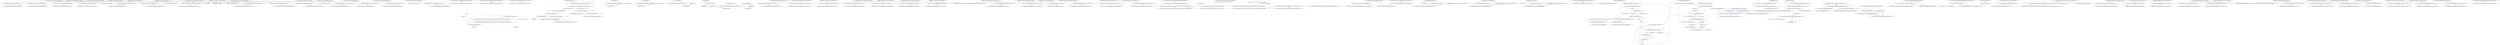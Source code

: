 digraph  {
m0_6 [cluster="System.TimeSpan.Humanize(int)", file="ByteRateTests.cs", label="Entry System.TimeSpan.Humanize(int)", span="18-18"];
m0_38 [cluster="Humanizer.Tests.Localisation.es.TimeSpanHumanizeTests.OneSecond()", file="ByteRateTests.cs", label="Entry Humanizer.Tests.Localisation.es.TimeSpanHumanizeTests.OneSecond()", span="70-70"];
m0_39 [cluster="Humanizer.Tests.Localisation.es.TimeSpanHumanizeTests.OneSecond()", file="ByteRateTests.cs", label="Assert.Equal(''un segundo'', TimeSpan.FromSeconds(1).Humanize())", span="72-72"];
m0_40 [cluster="Humanizer.Tests.Localisation.es.TimeSpanHumanizeTests.OneSecond()", file="ByteRateTests.cs", label="Exit Humanizer.Tests.Localisation.es.TimeSpanHumanizeTests.OneSecond()", span="70-70"];
m0_30 [cluster="System.TimeSpan.FromMinutes(double)", file="ByteRateTests.cs", label="Entry System.TimeSpan.FromMinutes(double)", span="0-0"];
m0_8 [cluster="Humanizer.Tests.Localisation.es.TimeSpanHumanizeTests.OneWeek()", file="ByteRateTests.cs", label="Entry Humanizer.Tests.Localisation.es.TimeSpanHumanizeTests.OneWeek()", span="16-16"];
m0_9 [cluster="Humanizer.Tests.Localisation.es.TimeSpanHumanizeTests.OneWeek()", file="ByteRateTests.cs", label="Assert.Equal(''una semana'', TimeSpan.FromDays(7).Humanize())", span="18-18"];
m0_10 [cluster="Humanizer.Tests.Localisation.es.TimeSpanHumanizeTests.OneWeek()", file="ByteRateTests.cs", label="Exit Humanizer.Tests.Localisation.es.TimeSpanHumanizeTests.OneWeek()", span="16-16"];
m0_44 [cluster="System.TimeSpan.FromMilliseconds(double)", file="ByteRateTests.cs", label="Entry System.TimeSpan.FromMilliseconds(double)", span="0-0"];
m0_7 [cluster="Unk.Equal", file="ByteRateTests.cs", label="Entry Unk.Equal", span=""];
m0_23 [cluster="System.TimeSpan.FromHours(double)", file="ByteRateTests.cs", label="Entry System.TimeSpan.FromHours(double)", span="0-0"];
m0_0 [cluster="Humanizer.Tests.Localisation.es.TimeSpanHumanizeTests.TimeSpanHumanizeTests()", file="ByteRateTests.cs", label="Entry Humanizer.Tests.Localisation.es.TimeSpanHumanizeTests.TimeSpanHumanizeTests()", span="7-7"];
m0_1 [cluster="Humanizer.Tests.Localisation.es.TimeSpanHumanizeTests.TimeSpanHumanizeTests()", file="ByteRateTests.cs", label="Exit Humanizer.Tests.Localisation.es.TimeSpanHumanizeTests.TimeSpanHumanizeTests()", span="7-7"];
m0_45 [cluster="Humanizer.Tests.Localisation.es.TimeSpanHumanizeTests.OneMillisecond()", file="ByteRateTests.cs", label="Entry Humanizer.Tests.Localisation.es.TimeSpanHumanizeTests.OneMillisecond()", span="82-82"];
m0_46 [cluster="Humanizer.Tests.Localisation.es.TimeSpanHumanizeTests.OneMillisecond()", file="ByteRateTests.cs", label="Assert.Equal(''un milisegundo'', TimeSpan.FromMilliseconds(1).Humanize())", span="84-84"];
m0_47 [cluster="Humanizer.Tests.Localisation.es.TimeSpanHumanizeTests.OneMillisecond()", file="ByteRateTests.cs", label="Exit Humanizer.Tests.Localisation.es.TimeSpanHumanizeTests.OneMillisecond()", span="82-82"];
m0_2 [cluster="Humanizer.Tests.Localisation.es.TimeSpanHumanizeTests.TwoWeeks()", file="ByteRateTests.cs", label="Entry Humanizer.Tests.Localisation.es.TimeSpanHumanizeTests.TwoWeeks()", span="10-10"];
m0_3 [cluster="Humanizer.Tests.Localisation.es.TimeSpanHumanizeTests.TwoWeeks()", file="ByteRateTests.cs", label="Assert.Equal(''2 semanas'', TimeSpan.FromDays(14).Humanize())", span="12-12"];
m0_4 [cluster="Humanizer.Tests.Localisation.es.TimeSpanHumanizeTests.TwoWeeks()", file="ByteRateTests.cs", label="Exit Humanizer.Tests.Localisation.es.TimeSpanHumanizeTests.TwoWeeks()", span="10-10"];
m0_24 [cluster="Humanizer.Tests.Localisation.es.TimeSpanHumanizeTests.OneHour()", file="ByteRateTests.cs", label="Entry Humanizer.Tests.Localisation.es.TimeSpanHumanizeTests.OneHour()", span="46-46"];
m0_25 [cluster="Humanizer.Tests.Localisation.es.TimeSpanHumanizeTests.OneHour()", file="ByteRateTests.cs", label="Assert.Equal(''una hora'', TimeSpan.FromHours(1).Humanize())", span="48-48"];
m0_26 [cluster="Humanizer.Tests.Localisation.es.TimeSpanHumanizeTests.OneHour()", file="ByteRateTests.cs", label="Exit Humanizer.Tests.Localisation.es.TimeSpanHumanizeTests.OneHour()", span="46-46"];
m0_14 [cluster="Humanizer.Tests.Localisation.es.TimeSpanHumanizeTests.TwoDays()", file="ByteRateTests.cs", label="Entry Humanizer.Tests.Localisation.es.TimeSpanHumanizeTests.TwoDays()", span="28-28"];
m0_15 [cluster="Humanizer.Tests.Localisation.es.TimeSpanHumanizeTests.TwoDays()", file="ByteRateTests.cs", label="Assert.Equal(''2 días'', TimeSpan.FromDays(2).Humanize())", span="30-30"];
m0_16 [cluster="Humanizer.Tests.Localisation.es.TimeSpanHumanizeTests.TwoDays()", file="ByteRateTests.cs", label="Exit Humanizer.Tests.Localisation.es.TimeSpanHumanizeTests.TwoDays()", span="28-28"];
m0_37 [cluster="System.TimeSpan.FromSeconds(double)", file="ByteRateTests.cs", label="Entry System.TimeSpan.FromSeconds(double)", span="0-0"];
m0_48 [cluster="Humanizer.Tests.Localisation.es.TimeSpanHumanizeTests.NoTime()", file="ByteRateTests.cs", label="Entry Humanizer.Tests.Localisation.es.TimeSpanHumanizeTests.NoTime()", span="88-88"];
m0_49 [cluster="Humanizer.Tests.Localisation.es.TimeSpanHumanizeTests.NoTime()", file="ByteRateTests.cs", label="Assert.Equal(''no hay tiempo'', TimeSpan.Zero.Humanize())", span="91-91"];
m0_50 [cluster="Humanizer.Tests.Localisation.es.TimeSpanHumanizeTests.NoTime()", file="ByteRateTests.cs", label="Exit Humanizer.Tests.Localisation.es.TimeSpanHumanizeTests.NoTime()", span="88-88"];
m0_20 [cluster="Humanizer.Tests.Localisation.es.TimeSpanHumanizeTests.TwoHours()", file="ByteRateTests.cs", label="Entry Humanizer.Tests.Localisation.es.TimeSpanHumanizeTests.TwoHours()", span="40-40"];
m0_21 [cluster="Humanizer.Tests.Localisation.es.TimeSpanHumanizeTests.TwoHours()", file="ByteRateTests.cs", label="Assert.Equal(''2 horas'', TimeSpan.FromHours(2).Humanize())", span="42-42"];
m0_22 [cluster="Humanizer.Tests.Localisation.es.TimeSpanHumanizeTests.TwoHours()", file="ByteRateTests.cs", label="Exit Humanizer.Tests.Localisation.es.TimeSpanHumanizeTests.TwoHours()", span="40-40"];
m0_11 [cluster="Humanizer.Tests.Localisation.es.TimeSpanHumanizeTests.SixDays()", file="ByteRateTests.cs", label="Entry Humanizer.Tests.Localisation.es.TimeSpanHumanizeTests.SixDays()", span="22-22"];
m0_12 [cluster="Humanizer.Tests.Localisation.es.TimeSpanHumanizeTests.SixDays()", file="ByteRateTests.cs", label="Assert.Equal(''6 días'', TimeSpan.FromDays(6).Humanize())", span="24-24"];
m0_13 [cluster="Humanizer.Tests.Localisation.es.TimeSpanHumanizeTests.SixDays()", file="ByteRateTests.cs", label="Exit Humanizer.Tests.Localisation.es.TimeSpanHumanizeTests.SixDays()", span="22-22"];
m0_5 [cluster="System.TimeSpan.FromDays(double)", file="ByteRateTests.cs", label="Entry System.TimeSpan.FromDays(double)", span="0-0"];
m0_31 [cluster="Humanizer.Tests.Localisation.es.TimeSpanHumanizeTests.OneMinute()", file="ByteRateTests.cs", label="Entry Humanizer.Tests.Localisation.es.TimeSpanHumanizeTests.OneMinute()", span="58-58"];
m0_32 [cluster="Humanizer.Tests.Localisation.es.TimeSpanHumanizeTests.OneMinute()", file="ByteRateTests.cs", label="Assert.Equal(''un minuto'', TimeSpan.FromMinutes(1).Humanize())", span="60-60"];
m0_33 [cluster="Humanizer.Tests.Localisation.es.TimeSpanHumanizeTests.OneMinute()", file="ByteRateTests.cs", label="Exit Humanizer.Tests.Localisation.es.TimeSpanHumanizeTests.OneMinute()", span="58-58"];
m0_17 [cluster="Humanizer.Tests.Localisation.es.TimeSpanHumanizeTests.OneDay()", file="ByteRateTests.cs", label="Entry Humanizer.Tests.Localisation.es.TimeSpanHumanizeTests.OneDay()", span="34-34"];
m0_18 [cluster="Humanizer.Tests.Localisation.es.TimeSpanHumanizeTests.OneDay()", file="ByteRateTests.cs", label="Assert.Equal(''un día'', TimeSpan.FromDays(1).Humanize())", span="36-36"];
m0_19 [cluster="Humanizer.Tests.Localisation.es.TimeSpanHumanizeTests.OneDay()", file="ByteRateTests.cs", label="Exit Humanizer.Tests.Localisation.es.TimeSpanHumanizeTests.OneDay()", span="34-34"];
m0_27 [cluster="Humanizer.Tests.Localisation.es.TimeSpanHumanizeTests.TwoMinutes()", file="ByteRateTests.cs", label="Entry Humanizer.Tests.Localisation.es.TimeSpanHumanizeTests.TwoMinutes()", span="52-52"];
m0_28 [cluster="Humanizer.Tests.Localisation.es.TimeSpanHumanizeTests.TwoMinutes()", file="ByteRateTests.cs", label="Assert.Equal(''2 minutos'', TimeSpan.FromMinutes(2).Humanize())", span="54-54"];
m0_29 [cluster="Humanizer.Tests.Localisation.es.TimeSpanHumanizeTests.TwoMinutes()", file="ByteRateTests.cs", label="Exit Humanizer.Tests.Localisation.es.TimeSpanHumanizeTests.TwoMinutes()", span="52-52"];
m0_41 [cluster="Humanizer.Tests.Localisation.es.TimeSpanHumanizeTests.TwoMilliseconds()", file="ByteRateTests.cs", label="Entry Humanizer.Tests.Localisation.es.TimeSpanHumanizeTests.TwoMilliseconds()", span="76-76"];
m0_42 [cluster="Humanizer.Tests.Localisation.es.TimeSpanHumanizeTests.TwoMilliseconds()", file="ByteRateTests.cs", label="Assert.Equal(''2 milisegundos'', TimeSpan.FromMilliseconds(2).Humanize())", span="78-78"];
m0_43 [cluster="Humanizer.Tests.Localisation.es.TimeSpanHumanizeTests.TwoMilliseconds()", file="ByteRateTests.cs", label="Exit Humanizer.Tests.Localisation.es.TimeSpanHumanizeTests.TwoMilliseconds()", span="76-76"];
m0_34 [cluster="Humanizer.Tests.Localisation.es.TimeSpanHumanizeTests.TwoSeconds()", file="ByteRateTests.cs", label="Entry Humanizer.Tests.Localisation.es.TimeSpanHumanizeTests.TwoSeconds()", span="64-64"];
m0_35 [cluster="Humanizer.Tests.Localisation.es.TimeSpanHumanizeTests.TwoSeconds()", file="ByteRateTests.cs", label="Assert.Equal(''2 segundos'', TimeSpan.FromSeconds(2).Humanize())", span="66-66"];
m0_36 [cluster="Humanizer.Tests.Localisation.es.TimeSpanHumanizeTests.TwoSeconds()", file="ByteRateTests.cs", label="Exit Humanizer.Tests.Localisation.es.TimeSpanHumanizeTests.TwoSeconds()", span="64-64"];
m2_2 [cluster="Humanizer.Localisation.NumberToWords.INumberToWordsConverter.ConvertToOrdinal(int)", file="CasingTests.cs", label="Entry Humanizer.Localisation.NumberToWords.INumberToWordsConverter.ConvertToOrdinal(int)", span="19-19"];
m2_3 [cluster="Humanizer.Localisation.NumberToWords.INumberToWordsConverter.ConvertToOrdinal(int)", file="CasingTests.cs", label="Exit Humanizer.Localisation.NumberToWords.INumberToWordsConverter.ConvertToOrdinal(int)", span="19-19"];
m2_0 [cluster="Humanizer.Localisation.NumberToWords.INumberToWordsConverter.Convert(int)", file="CasingTests.cs", label="Entry Humanizer.Localisation.NumberToWords.INumberToWordsConverter.Convert(int)", span="12-12"];
m2_1 [cluster="Humanizer.Localisation.NumberToWords.INumberToWordsConverter.Convert(int)", file="CasingTests.cs", label="Exit Humanizer.Localisation.NumberToWords.INumberToWordsConverter.Convert(int)", span="12-12"];
m3_23 [cluster="Unk.Sort", file="ComparingTests.cs", label="Entry Unk.Sort", span=""];
m3_21 [cluster="Unk.Select", file="ComparingTests.cs", label="Entry Unk.Select", span=""];
m3_22 [cluster="Unk.ToList", file="ComparingTests.cs", label="Entry Unk.ToList", span=""];
m3_0 [cluster="Humanizer.Tests.Bytes.ComparingTests.CompareStrongTyped(double, double, int)", file="ComparingTests.cs", label="Entry Humanizer.Tests.Bytes.ComparingTests.CompareStrongTyped(double, double, int)", span="14-14"];
m3_1 [cluster="Humanizer.Tests.Bytes.ComparingTests.CompareStrongTyped(double, double, int)", file="ComparingTests.cs", label="var valueSize = new ByteSize(value)", span="16-16"];
m3_2 [cluster="Humanizer.Tests.Bytes.ComparingTests.CompareStrongTyped(double, double, int)", file="ComparingTests.cs", label="var otherSize = new ByteSize(valueToCompareWith)", span="17-17"];
m3_4 [cluster="Humanizer.Tests.Bytes.ComparingTests.CompareStrongTyped(double, double, int)", file="ComparingTests.cs", label="Assert.Equal(expectedResult, result)", span="20-20"];
m3_3 [cluster="Humanizer.Tests.Bytes.ComparingTests.CompareStrongTyped(double, double, int)", file="ComparingTests.cs", label="var result = valueSize.CompareTo(otherSize)", span="18-18"];
m3_5 [cluster="Humanizer.Tests.Bytes.ComparingTests.CompareStrongTyped(double, double, int)", file="ComparingTests.cs", label="Exit Humanizer.Tests.Bytes.ComparingTests.CompareStrongTyped(double, double, int)", span="14-14"];
m3_8 [cluster="Unk.Equal", file="ComparingTests.cs", label="Entry Unk.Equal", span=""];
m3_9 [cluster="Humanizer.Tests.Bytes.ComparingTests.CompareUntyped(double, double, int)", file="ComparingTests.cs", label="Entry Humanizer.Tests.Bytes.ComparingTests.CompareUntyped(double, double, int)", span="27-27"];
m3_10 [cluster="Humanizer.Tests.Bytes.ComparingTests.CompareUntyped(double, double, int)", file="ComparingTests.cs", label="var valueSize = new ByteSize(value)", span="29-29"];
m3_11 [cluster="Humanizer.Tests.Bytes.ComparingTests.CompareUntyped(double, double, int)", file="ComparingTests.cs", label="object otherSize = new ByteSize(valueToCompareWith)", span="30-30"];
m3_13 [cluster="Humanizer.Tests.Bytes.ComparingTests.CompareUntyped(double, double, int)", file="ComparingTests.cs", label="Assert.Equal(expectedResult, result)", span="33-33"];
m3_12 [cluster="Humanizer.Tests.Bytes.ComparingTests.CompareUntyped(double, double, int)", file="ComparingTests.cs", label="var result = valueSize.CompareTo(otherSize)", span="31-31"];
m3_14 [cluster="Humanizer.Tests.Bytes.ComparingTests.CompareUntyped(double, double, int)", file="ComparingTests.cs", label="Exit Humanizer.Tests.Bytes.ComparingTests.CompareUntyped(double, double, int)", span="27-27"];
m3_16 [cluster="Humanizer.Tests.Bytes.ComparingTests.SortList(System.Collections.Generic.IEnumerable<string>, System.Collections.Generic.IEnumerable<string>)", file="ComparingTests.cs", label="Entry Humanizer.Tests.Bytes.ComparingTests.SortList(System.Collections.Generic.IEnumerable<string>, System.Collections.Generic.IEnumerable<string>)", span="39-39"];
m3_17 [cluster="Humanizer.Tests.Bytes.ComparingTests.SortList(System.Collections.Generic.IEnumerable<string>, System.Collections.Generic.IEnumerable<string>)", file="ComparingTests.cs", label="var list = values.Select(ByteSize.Parse).ToList()", span="41-41"];
m3_19 [cluster="Humanizer.Tests.Bytes.ComparingTests.SortList(System.Collections.Generic.IEnumerable<string>, System.Collections.Generic.IEnumerable<string>)", file="ComparingTests.cs", label="Assert.Equal(expected.Select(ByteSize.Parse), list)", span="44-44"];
m3_18 [cluster="Humanizer.Tests.Bytes.ComparingTests.SortList(System.Collections.Generic.IEnumerable<string>, System.Collections.Generic.IEnumerable<string>)", file="ComparingTests.cs", label="list.Sort()", span="42-42"];
m3_20 [cluster="Humanizer.Tests.Bytes.ComparingTests.SortList(System.Collections.Generic.IEnumerable<string>, System.Collections.Generic.IEnumerable<string>)", file="ComparingTests.cs", label="Exit Humanizer.Tests.Bytes.ComparingTests.SortList(System.Collections.Generic.IEnumerable<string>, System.Collections.Generic.IEnumerable<string>)", span="39-39"];
m3_7 [cluster="Humanizer.Bytes.ByteSize.CompareTo(Humanizer.Bytes.ByteSize)", file="ComparingTests.cs", label="Entry Humanizer.Bytes.ByteSize.CompareTo(Humanizer.Bytes.ByteSize)", span="224-224"];
m3_6 [cluster="Humanizer.Bytes.ByteSize.ByteSize(double)", file="ComparingTests.cs", label="Entry Humanizer.Bytes.ByteSize.ByteSize(double)", span="102-102"];
m3_15 [cluster="Humanizer.Bytes.ByteSize.CompareTo(object)", file="ComparingTests.cs", label="Entry Humanizer.Bytes.ByteSize.CompareTo(object)", span="213-213"];
m4_11 [cluster="Humanizer.Localisation.ArabicFormatter.ArabicFormatter()", file="DateHumanizeDefaultStrategyTests.cs", label="Entry Humanizer.Localisation.ArabicFormatter.ArabicFormatter()", span="2-2"];
m4_3 [cluster="Humanizer.Localisation.RomanianFormatter.RomanianFormatter()", file="DateHumanizeDefaultStrategyTests.cs", label="Entry Humanizer.Localisation.RomanianFormatter.RomanianFormatter()", span="2-2"];
m4_7 [cluster="Humanizer.Localisation.RussianFormatter.RussianFormatter()", file="DateHumanizeDefaultStrategyTests.cs", label="Entry Humanizer.Localisation.RussianFormatter.RussianFormatter()", span="2-2"];
m4_19 [cluster="lambda expression", file="DateHumanizeDefaultStrategyTests.cs", label="Entry lambda expression", span="20-20"];
m4_0 [cluster="lambda expression", file="DateHumanizeDefaultStrategyTests.cs", label="Entry lambda expression", span="15-15"];
m4_1 [cluster="lambda expression", file="DateHumanizeDefaultStrategyTests.cs", label="new RomanianFormatter()", span="15-15"];
m4_2 [cluster="lambda expression", file="DateHumanizeDefaultStrategyTests.cs", label="Exit lambda expression", span="15-15"];
m4_4 [cluster="lambda expression", file="DateHumanizeDefaultStrategyTests.cs", label="Entry lambda expression", span="16-16"];
m4_5 [cluster="lambda expression", file="DateHumanizeDefaultStrategyTests.cs", label="new RussianFormatter()", span="16-16"];
m4_6 [cluster="lambda expression", file="DateHumanizeDefaultStrategyTests.cs", label="Exit lambda expression", span="16-16"];
m4_8 [cluster="lambda expression", file="DateHumanizeDefaultStrategyTests.cs", label="Entry lambda expression", span="17-17"];
m4_9 [cluster="lambda expression", file="DateHumanizeDefaultStrategyTests.cs", label="new ArabicFormatter()", span="17-17"];
m4_10 [cluster="lambda expression", file="DateHumanizeDefaultStrategyTests.cs", label="Exit lambda expression", span="17-17"];
m4_12 [cluster="lambda expression", file="DateHumanizeDefaultStrategyTests.cs", label="Entry lambda expression", span="18-18"];
m4_13 [cluster="lambda expression", file="DateHumanizeDefaultStrategyTests.cs", label="new CzechSlovakPolishFormatter()", span="18-18"];
m4_14 [cluster="lambda expression", file="DateHumanizeDefaultStrategyTests.cs", label="Exit lambda expression", span="18-18"];
m4_16 [cluster="lambda expression", file="DateHumanizeDefaultStrategyTests.cs", label="Entry lambda expression", span="19-19"];
m4_17 [cluster="lambda expression", file="DateHumanizeDefaultStrategyTests.cs", label="new CzechSlovakPolishFormatter()", span="19-19"];
m4_18 [cluster="lambda expression", file="DateHumanizeDefaultStrategyTests.cs", label="Exit lambda expression", span="19-19"];
m4_20 [cluster="lambda expression", file="DateHumanizeDefaultStrategyTests.cs", label="new CzechSlovakPolishFormatter()", span="20-20"];
m4_21 [cluster="lambda expression", file="DateHumanizeDefaultStrategyTests.cs", label="Exit lambda expression", span="20-20"];
m4_15 [cluster="Humanizer.Localisation.CzechSlovakPolishFormatter.CzechSlovakPolishFormatter()", file="DateHumanizeDefaultStrategyTests.cs", label="Entry Humanizer.Localisation.CzechSlovakPolishFormatter.CzechSlovakPolishFormatter()", span="2-2"];
m5_5 [cluster="Humanizer.Tests.DateHumanize.Verify(string, int, Humanizer.Localisation.TimeUnit, Humanizer.Localisation.Tense, double?)", file="DateHumanizeTests.cs", label="Entry Humanizer.Tests.DateHumanize.Verify(string, int, Humanizer.Localisation.TimeUnit, Humanizer.Localisation.Tense, double?)", span="29-29"];
m5_0 [cluster="Humanizer.Tests.DateHumanizeDefaultStrategyTests.DateHumanizeDefaultStrategyTests()", file="DateHumanizeTests.cs", label="Entry Humanizer.Tests.DateHumanizeDefaultStrategyTests.DateHumanizeDefaultStrategyTests()", span="8-8"];
m5_1 [cluster="Humanizer.Tests.DateHumanizeDefaultStrategyTests.DateHumanizeDefaultStrategyTests()", file="DateHumanizeTests.cs", label="Exit Humanizer.Tests.DateHumanizeDefaultStrategyTests.DateHumanizeDefaultStrategyTests()", span="8-8"];
m5_15 [cluster="Humanizer.Tests.DateHumanizeDefaultStrategyTests.HoursAgo(int, string)", file="DateHumanizeTests.cs", label="Entry Humanizer.Tests.DateHumanizeDefaultStrategyTests.HoursAgo(int, string)", span="64-64"];
m5_16 [cluster="Humanizer.Tests.DateHumanizeDefaultStrategyTests.HoursAgo(int, string)", file="DateHumanizeTests.cs", label="DateHumanize.Verify(expected, hours, TimeUnit.Hour, Tense.Past)", span="66-66"];
m5_17 [cluster="Humanizer.Tests.DateHumanizeDefaultStrategyTests.HoursAgo(int, string)", file="DateHumanizeTests.cs", label="Exit Humanizer.Tests.DateHumanizeDefaultStrategyTests.HoursAgo(int, string)", span="64-64"];
m5_12 [cluster="Humanizer.Tests.DateHumanizeDefaultStrategyTests.MinutesFromNow(int, string)", file="DateHumanizeTests.cs", label="Entry Humanizer.Tests.DateHumanizeDefaultStrategyTests.MinutesFromNow(int, string)", span="54-54"];
m5_13 [cluster="Humanizer.Tests.DateHumanizeDefaultStrategyTests.MinutesFromNow(int, string)", file="DateHumanizeTests.cs", label="DateHumanize.Verify(expected, minutes, TimeUnit.Minute, Tense.Future)", span="56-56"];
m5_14 [cluster="Humanizer.Tests.DateHumanizeDefaultStrategyTests.MinutesFromNow(int, string)", file="DateHumanizeTests.cs", label="Exit Humanizer.Tests.DateHumanizeDefaultStrategyTests.MinutesFromNow(int, string)", span="54-54"];
m5_33 [cluster="Humanizer.Tests.DateHumanizeDefaultStrategyTests.YearsAgo(int, string)", file="DateHumanizeTests.cs", label="Entry Humanizer.Tests.DateHumanizeDefaultStrategyTests.YearsAgo(int, string)", span="122-122"];
m5_34 [cluster="Humanizer.Tests.DateHumanizeDefaultStrategyTests.YearsAgo(int, string)", file="DateHumanizeTests.cs", label="DateHumanize.Verify(expected, years, TimeUnit.Year, Tense.Past)", span="124-124"];
m5_35 [cluster="Humanizer.Tests.DateHumanizeDefaultStrategyTests.YearsAgo(int, string)", file="DateHumanizeTests.cs", label="Exit Humanizer.Tests.DateHumanizeDefaultStrategyTests.YearsAgo(int, string)", span="122-122"];
m5_9 [cluster="Humanizer.Tests.DateHumanizeDefaultStrategyTests.MinutesAgo(int, string)", file="DateHumanizeTests.cs", label="Entry Humanizer.Tests.DateHumanizeDefaultStrategyTests.MinutesAgo(int, string)", span="42-42"];
m5_10 [cluster="Humanizer.Tests.DateHumanizeDefaultStrategyTests.MinutesAgo(int, string)", file="DateHumanizeTests.cs", label="DateHumanize.Verify(expected, minutes, TimeUnit.Minute, Tense.Past)", span="44-44"];
m5_11 [cluster="Humanizer.Tests.DateHumanizeDefaultStrategyTests.MinutesAgo(int, string)", file="DateHumanizeTests.cs", label="Exit Humanizer.Tests.DateHumanizeDefaultStrategyTests.MinutesAgo(int, string)", span="42-42"];
m5_36 [cluster="Humanizer.Tests.DateHumanizeDefaultStrategyTests.YearsFromNow(int, string)", file="DateHumanizeTests.cs", label="Entry Humanizer.Tests.DateHumanizeDefaultStrategyTests.YearsFromNow(int, string)", span="130-130"];
m5_37 [cluster="Humanizer.Tests.DateHumanizeDefaultStrategyTests.YearsFromNow(int, string)", file="DateHumanizeTests.cs", label="DateHumanize.Verify(expected, years, TimeUnit.Year, Tense.Future)", span="132-132"];
m5_38 [cluster="Humanizer.Tests.DateHumanizeDefaultStrategyTests.YearsFromNow(int, string)", file="DateHumanizeTests.cs", label="Exit Humanizer.Tests.DateHumanizeDefaultStrategyTests.YearsFromNow(int, string)", span="130-130"];
m5_2 [cluster="Humanizer.Tests.DateHumanizeDefaultStrategyTests.SecondsAgo(int, string)", file="DateHumanizeTests.cs", label="Entry Humanizer.Tests.DateHumanizeDefaultStrategyTests.SecondsAgo(int, string)", span="18-18"];
m5_3 [cluster="Humanizer.Tests.DateHumanizeDefaultStrategyTests.SecondsAgo(int, string)", file="DateHumanizeTests.cs", label="DateHumanize.Verify(expected, seconds, TimeUnit.Second, Tense.Past)", span="20-20"];
m5_4 [cluster="Humanizer.Tests.DateHumanizeDefaultStrategyTests.SecondsAgo(int, string)", file="DateHumanizeTests.cs", label="Exit Humanizer.Tests.DateHumanizeDefaultStrategyTests.SecondsAgo(int, string)", span="18-18"];
m5_21 [cluster="Humanizer.Tests.DateHumanizeDefaultStrategyTests.DaysAgo(int, string)", file="DateHumanizeTests.cs", label="Entry Humanizer.Tests.DateHumanizeDefaultStrategyTests.DaysAgo(int, string)", span="84-84"];
m5_22 [cluster="Humanizer.Tests.DateHumanizeDefaultStrategyTests.DaysAgo(int, string)", file="DateHumanizeTests.cs", label="DateHumanize.Verify(expected, days, TimeUnit.Day, Tense.Past)", span="86-86"];
m5_23 [cluster="Humanizer.Tests.DateHumanizeDefaultStrategyTests.DaysAgo(int, string)", file="DateHumanizeTests.cs", label="Exit Humanizer.Tests.DateHumanizeDefaultStrategyTests.DaysAgo(int, string)", span="84-84"];
m5_30 [cluster="Humanizer.Tests.DateHumanizeDefaultStrategyTests.MonthsFromNow(int, string)", file="DateHumanizeTests.cs", label="Entry Humanizer.Tests.DateHumanizeDefaultStrategyTests.MonthsFromNow(int, string)", span="114-114"];
m5_31 [cluster="Humanizer.Tests.DateHumanizeDefaultStrategyTests.MonthsFromNow(int, string)", file="DateHumanizeTests.cs", label="DateHumanize.Verify(expected, months, TimeUnit.Month, Tense.Future)", span="116-116"];
m5_32 [cluster="Humanizer.Tests.DateHumanizeDefaultStrategyTests.MonthsFromNow(int, string)", file="DateHumanizeTests.cs", label="Exit Humanizer.Tests.DateHumanizeDefaultStrategyTests.MonthsFromNow(int, string)", span="114-114"];
m5_27 [cluster="Humanizer.Tests.DateHumanizeDefaultStrategyTests.MonthsAgo(int, string)", file="DateHumanizeTests.cs", label="Entry Humanizer.Tests.DateHumanizeDefaultStrategyTests.MonthsAgo(int, string)", span="104-104"];
m5_28 [cluster="Humanizer.Tests.DateHumanizeDefaultStrategyTests.MonthsAgo(int, string)", file="DateHumanizeTests.cs", label="DateHumanize.Verify(expected, months, TimeUnit.Month, Tense.Past)", span="106-106"];
m5_29 [cluster="Humanizer.Tests.DateHumanizeDefaultStrategyTests.MonthsAgo(int, string)", file="DateHumanizeTests.cs", label="Exit Humanizer.Tests.DateHumanizeDefaultStrategyTests.MonthsAgo(int, string)", span="104-104"];
m5_39 [cluster="Humanizer.Tests.DateHumanizeDefaultStrategyTests.Now()", file="DateHumanizeTests.cs", label="Entry Humanizer.Tests.DateHumanizeDefaultStrategyTests.Now()", span="136-136"];
m5_40 [cluster="Humanizer.Tests.DateHumanizeDefaultStrategyTests.Now()", file="DateHumanizeTests.cs", label="DateHumanize.Verify(''now'', 0, TimeUnit.Year, Tense.Future)", span="138-138"];
m5_41 [cluster="Humanizer.Tests.DateHumanizeDefaultStrategyTests.Now()", file="DateHumanizeTests.cs", label="Exit Humanizer.Tests.DateHumanizeDefaultStrategyTests.Now()", span="136-136"];
m5_6 [cluster="Humanizer.Tests.DateHumanizeDefaultStrategyTests.SecondsFromNow(int, string)", file="DateHumanizeTests.cs", label="Entry Humanizer.Tests.DateHumanizeDefaultStrategyTests.SecondsFromNow(int, string)", span="28-28"];
m5_7 [cluster="Humanizer.Tests.DateHumanizeDefaultStrategyTests.SecondsFromNow(int, string)", file="DateHumanizeTests.cs", label="DateHumanize.Verify(expected, seconds, TimeUnit.Second, Tense.Future)", span="30-30"];
m5_8 [cluster="Humanizer.Tests.DateHumanizeDefaultStrategyTests.SecondsFromNow(int, string)", file="DateHumanizeTests.cs", label="Exit Humanizer.Tests.DateHumanizeDefaultStrategyTests.SecondsFromNow(int, string)", span="28-28"];
m5_18 [cluster="Humanizer.Tests.DateHumanizeDefaultStrategyTests.HoursFromNow(int, string)", file="DateHumanizeTests.cs", label="Entry Humanizer.Tests.DateHumanizeDefaultStrategyTests.HoursFromNow(int, string)", span="74-74"];
m5_19 [cluster="Humanizer.Tests.DateHumanizeDefaultStrategyTests.HoursFromNow(int, string)", file="DateHumanizeTests.cs", label="DateHumanize.Verify(expected, hours, TimeUnit.Hour, Tense.Future)", span="76-76"];
m5_20 [cluster="Humanizer.Tests.DateHumanizeDefaultStrategyTests.HoursFromNow(int, string)", file="DateHumanizeTests.cs", label="Exit Humanizer.Tests.DateHumanizeDefaultStrategyTests.HoursFromNow(int, string)", span="74-74"];
m5_24 [cluster="Humanizer.Tests.DateHumanizeDefaultStrategyTests.DaysFromNow(int, string)", file="DateHumanizeTests.cs", label="Entry Humanizer.Tests.DateHumanizeDefaultStrategyTests.DaysFromNow(int, string)", span="94-94"];
m5_25 [cluster="Humanizer.Tests.DateHumanizeDefaultStrategyTests.DaysFromNow(int, string)", file="DateHumanizeTests.cs", label="DateHumanize.Verify(expected, days, TimeUnit.Day, Tense.Future)", span="96-96"];
m5_26 [cluster="Humanizer.Tests.DateHumanizeDefaultStrategyTests.DaysFromNow(int, string)", file="DateHumanizeTests.cs", label="Exit Humanizer.Tests.DateHumanizeDefaultStrategyTests.DaysFromNow(int, string)", span="94-94"];
m7_0 [cluster="Humanizer.Localisation.NumberToWords.GenderlessNumberToWordsConverter.Convert(int)", file="DefaultFormatterTests.cs", label="Entry Humanizer.Localisation.NumberToWords.GenderlessNumberToWordsConverter.Convert(int)", span="9-9"];
m7_1 [cluster="Humanizer.Localisation.NumberToWords.GenderlessNumberToWordsConverter.Convert(int)", file="DefaultFormatterTests.cs", label="Exit Humanizer.Localisation.NumberToWords.GenderlessNumberToWordsConverter.Convert(int)", span="9-9"];
m7_2 [cluster="Humanizer.Localisation.NumberToWords.GenderlessNumberToWordsConverter.Convert(int, Humanizer.GrammaticalGender)", file="DefaultFormatterTests.cs", label="Entry Humanizer.Localisation.NumberToWords.GenderlessNumberToWordsConverter.Convert(int, Humanizer.GrammaticalGender)", span="17-17"];
m7_3 [cluster="Humanizer.Localisation.NumberToWords.GenderlessNumberToWordsConverter.Convert(int, Humanizer.GrammaticalGender)", file="DefaultFormatterTests.cs", label="return Convert(number);", span="19-19"];
m7_4 [cluster="Humanizer.Localisation.NumberToWords.GenderlessNumberToWordsConverter.Convert(int, Humanizer.GrammaticalGender)", file="DefaultFormatterTests.cs", label="Exit Humanizer.Localisation.NumberToWords.GenderlessNumberToWordsConverter.Convert(int, Humanizer.GrammaticalGender)", span="17-17"];
m7_5 [cluster="Humanizer.Localisation.NumberToWords.GenderlessNumberToWordsConverter.ConvertToOrdinal(int)", file="DefaultFormatterTests.cs", label="Entry Humanizer.Localisation.NumberToWords.GenderlessNumberToWordsConverter.ConvertToOrdinal(int)", span="27-27"];
m7_6 [cluster="Humanizer.Localisation.NumberToWords.GenderlessNumberToWordsConverter.ConvertToOrdinal(int)", file="DefaultFormatterTests.cs", label="Exit Humanizer.Localisation.NumberToWords.GenderlessNumberToWordsConverter.ConvertToOrdinal(int)", span="27-27"];
m7_7 [cluster="Humanizer.Localisation.NumberToWords.GenderlessNumberToWordsConverter.ConvertToOrdinal(int, Humanizer.GrammaticalGender)", file="DefaultFormatterTests.cs", label="Entry Humanizer.Localisation.NumberToWords.GenderlessNumberToWordsConverter.ConvertToOrdinal(int, Humanizer.GrammaticalGender)", span="35-35"];
m7_8 [cluster="Humanizer.Localisation.NumberToWords.GenderlessNumberToWordsConverter.ConvertToOrdinal(int, Humanizer.GrammaticalGender)", file="DefaultFormatterTests.cs", label="return ConvertToOrdinal(number);", span="37-37"];
m7_9 [cluster="Humanizer.Localisation.NumberToWords.GenderlessNumberToWordsConverter.ConvertToOrdinal(int, Humanizer.GrammaticalGender)", file="DefaultFormatterTests.cs", label="Exit Humanizer.Localisation.NumberToWords.GenderlessNumberToWordsConverter.ConvertToOrdinal(int, Humanizer.GrammaticalGender)", span="35-35"];
m7_10 [file="DefaultFormatterTests.cs", label="Humanizer.Localisation.NumberToWords.GenderlessNumberToWordsConverter", span=""];
m8_0 [cluster="Humanizer.NumberToOrdinalWordsExtension.ToOrdinalWords(int)", file="DehumanizeToEnumTests.cs", label="Entry Humanizer.NumberToOrdinalWordsExtension.ToOrdinalWords(int)", span="14-14"];
m8_1 [cluster="Humanizer.NumberToOrdinalWordsExtension.ToOrdinalWords(int)", file="DehumanizeToEnumTests.cs", label="return new EnglishNumberToWordsConverter().ConvertToOrdinal(number);", span="16-16"];
m8_2 [cluster="Humanizer.NumberToOrdinalWordsExtension.ToOrdinalWords(int)", file="DehumanizeToEnumTests.cs", label="Exit Humanizer.NumberToOrdinalWordsExtension.ToOrdinalWords(int)", span="14-14"];
m8_3 [cluster="Humanizer.Localisation.NumberToWords.EnglishNumberToWordsConverter.EnglishNumberToWordsConverter()", file="DehumanizeToEnumTests.cs", label="Entry Humanizer.Localisation.NumberToWords.EnglishNumberToWordsConverter.EnglishNumberToWordsConverter()", span="5-5"];
m8_4 [cluster="Humanizer.Localisation.NumberToWords.EnglishNumberToWordsConverter.ConvertToOrdinal(int)", file="DehumanizeToEnumTests.cs", label="Entry Humanizer.Localisation.NumberToWords.EnglishNumberToWordsConverter.ConvertToOrdinal(int)", span="76-76"];
m10_0 [cluster="Humanizer.Tests.Localisation.sr_Latn.NumberToWordsTest.NumberToWordsTest()", file="NumberToWordsTest.cs", label="Entry Humanizer.Tests.Localisation.sr_Latn.NumberToWordsTest.NumberToWordsTest()", span="12-12"];
m10_1 [cluster="Humanizer.Tests.Localisation.sr_Latn.NumberToWordsTest.NumberToWordsTest()", file="NumberToWordsTest.cs", label="Exit Humanizer.Tests.Localisation.sr_Latn.NumberToWordsTest.NumberToWordsTest()", span="12-12"];
m10_6 [cluster="Unk.Equal", file="NumberToWordsTest.cs", label="Entry Unk.Equal", span=""];
m10_5 [cluster="int.ToWords(System.Globalization.CultureInfo)", file="NumberToWordsTest.cs", label="Entry int.ToWords(System.Globalization.CultureInfo)", span="16-16"];
m10_2 [cluster="Humanizer.Tests.Localisation.sr_Latn.NumberToWordsTest.ToWords(int, string)", file="NumberToWordsTest.cs", label="Entry Humanizer.Tests.Localisation.sr_Latn.NumberToWordsTest.ToWords(int, string)", span="49-49"];
m10_3 [cluster="Humanizer.Tests.Localisation.sr_Latn.NumberToWordsTest.ToWords(int, string)", file="NumberToWordsTest.cs", label="Assert.Equal(expected, number.ToWords())", span="51-51"];
m10_4 [cluster="Humanizer.Tests.Localisation.sr_Latn.NumberToWordsTest.ToWords(int, string)", file="NumberToWordsTest.cs", label="Exit Humanizer.Tests.Localisation.sr_Latn.NumberToWordsTest.ToWords(int, string)", span="49-49"];
m11_10 [cluster="int.ToOrdinalWords(System.Globalization.CultureInfo)", file="NumberToWordsTests.cs", label="Entry int.ToOrdinalWords(System.Globalization.CultureInfo)", span="52-52"];
m11_5 [cluster="int.ToWords(System.Globalization.CultureInfo)", file="NumberToWordsTests.cs", label="Entry int.ToWords(System.Globalization.CultureInfo)", span="16-16"];
m11_7 [cluster="Humanizer.Tests.Localisation.fiFI.NumberToWordsTests.ToOrdinalWords(int, string)", file="NumberToWordsTests.cs", label="Entry Humanizer.Tests.Localisation.fiFI.NumberToWordsTests.ToOrdinalWords(int, string)", span="66-66"];
m11_8 [cluster="Humanizer.Tests.Localisation.fiFI.NumberToWordsTests.ToOrdinalWords(int, string)", file="NumberToWordsTests.cs", label="Assert.Equal(expected, number.ToOrdinalWords())", span="68-68"];
m11_9 [cluster="Humanizer.Tests.Localisation.fiFI.NumberToWordsTests.ToOrdinalWords(int, string)", file="NumberToWordsTests.cs", label="Exit Humanizer.Tests.Localisation.fiFI.NumberToWordsTests.ToOrdinalWords(int, string)", span="66-66"];
m11_2 [cluster="Humanizer.Tests.Localisation.fiFI.NumberToWordsTests.ToWords(int, string)", file="NumberToWordsTests.cs", label="Entry Humanizer.Tests.Localisation.fiFI.NumberToWordsTests.ToWords(int, string)", span="35-35"];
m11_3 [cluster="Humanizer.Tests.Localisation.fiFI.NumberToWordsTests.ToWords(int, string)", file="NumberToWordsTests.cs", label="Assert.Equal(expected, number.ToWords())", span="37-37"];
m11_4 [cluster="Humanizer.Tests.Localisation.fiFI.NumberToWordsTests.ToWords(int, string)", file="NumberToWordsTests.cs", label="Exit Humanizer.Tests.Localisation.fiFI.NumberToWordsTests.ToWords(int, string)", span="35-35"];
m11_6 [cluster="Unk.Equal", file="NumberToWordsTests.cs", label="Entry Unk.Equal", span=""];
m11_0 [cluster="Humanizer.Tests.Localisation.fiFI.NumberToWordsTests.NumberToWordsTests()", file="NumberToWordsTests.cs", label="Entry Humanizer.Tests.Localisation.fiFI.NumberToWordsTests.NumberToWordsTests()", span="7-7"];
m11_1 [cluster="Humanizer.Tests.Localisation.fiFI.NumberToWordsTests.NumberToWordsTests()", file="NumberToWordsTests.cs", label="Exit Humanizer.Tests.Localisation.fiFI.NumberToWordsTests.NumberToWordsTests()", span="7-7"];
m13_19 [cluster="System.ArgumentNullException.ArgumentNullException(string)", file="OrdinalizeTests.cs", label="Entry System.ArgumentNullException.ArgumentNullException(string)", span="0-0"];
m13_21 [cluster="string.Trim()", file="OrdinalizeTests.cs", label="Entry string.Trim()", span="0-0"];
m13_22 [cluster="Humanizer.RomanNumeralExtensions.IsInvalidRomanNumeral(string)", file="OrdinalizeTests.cs", label="Entry Humanizer.RomanNumeralExtensions.IsInvalidRomanNumeral(string)", span="98-98"];
m13_42 [cluster="Humanizer.RomanNumeralExtensions.IsInvalidRomanNumeral(string)", file="OrdinalizeTests.cs", label="return !validRomanNumeral.IsMatch(value);", span="100-100"];
m13_43 [cluster="Humanizer.RomanNumeralExtensions.IsInvalidRomanNumeral(string)", file="OrdinalizeTests.cs", label="Exit Humanizer.RomanNumeralExtensions.IsInvalidRomanNumeral(string)", span="98-98"];
m13_23 [cluster="System.ArgumentException.ArgumentException(string, string)", file="OrdinalizeTests.cs", label="Entry System.ArgumentException.ArgumentException(string, string)", span="0-0"];
m13_38 [cluster="System.ArgumentOutOfRangeException.ArgumentOutOfRangeException()", file="OrdinalizeTests.cs", label="Entry System.ArgumentOutOfRangeException.ArgumentOutOfRangeException()", span="0-0"];
m13_44 [cluster="System.Text.RegularExpressions.Regex.IsMatch(string)", file="OrdinalizeTests.cs", label="Entry System.Text.RegularExpressions.Regex.IsMatch(string)", span="0-0"];
m13_41 [cluster="System.Text.StringBuilder.ToString()", file="OrdinalizeTests.cs", label="Entry System.Text.StringBuilder.ToString()", span="0-0"];
m13_40 [cluster="System.Text.StringBuilder.Append(string)", file="OrdinalizeTests.cs", label="Entry System.Text.StringBuilder.Append(string)", span="0-0"];
m13_39 [cluster="System.Text.StringBuilder.StringBuilder(int)", file="OrdinalizeTests.cs", label="Entry System.Text.StringBuilder.StringBuilder(int)", span="0-0"];
m13_20 [cluster="string.ToUpper()", file="OrdinalizeTests.cs", label="Entry string.ToUpper()", span="0-0"];
m13_24 [cluster="char.ToString()", file="OrdinalizeTests.cs", label="Entry char.ToString()", span="0-0"];
m13_0 [cluster="Humanizer.RomanNumeralExtensions.FromRoman(string)", file="OrdinalizeTests.cs", label="Entry Humanizer.RomanNumeralExtensions.FromRoman(string)", span="35-35"];
m13_1 [cluster="Humanizer.RomanNumeralExtensions.FromRoman(string)", file="OrdinalizeTests.cs", label="value == null", span="37-37"];
m13_3 [cluster="Humanizer.RomanNumeralExtensions.FromRoman(string)", file="OrdinalizeTests.cs", label="value = value.ToUpper().Trim()", span="40-40"];
m13_2 [cluster="Humanizer.RomanNumeralExtensions.FromRoman(string)", file="OrdinalizeTests.cs", label="throw new ArgumentNullException(''value'');", span="38-38"];
m13_4 [cluster="Humanizer.RomanNumeralExtensions.FromRoman(string)", file="OrdinalizeTests.cs", label="var length = value.Length", span="41-41"];
m13_5 [cluster="Humanizer.RomanNumeralExtensions.FromRoman(string)", file="OrdinalizeTests.cs", label="length == 0 || IsInvalidRomanNumeral(value)", span="43-43"];
m13_10 [cluster="Humanizer.RomanNumeralExtensions.FromRoman(string)", file="OrdinalizeTests.cs", label="var digit = romanNumerals[value[--i].ToString()]", span="51-51"];
m13_12 [cluster="Humanizer.RomanNumeralExtensions.FromRoman(string)", file="OrdinalizeTests.cs", label="var previousDigit = romanNumerals[value[i - 1].ToString()]", span="55-55"];
m13_8 [cluster="Humanizer.RomanNumeralExtensions.FromRoman(string)", file="OrdinalizeTests.cs", label="var i = length", span="47-47"];
m13_6 [cluster="Humanizer.RomanNumeralExtensions.FromRoman(string)", file="OrdinalizeTests.cs", label="throw new ArgumentException(''Empty or invalid Roman numeral string.'', ''value'');", span="44-44"];
m13_7 [cluster="Humanizer.RomanNumeralExtensions.FromRoman(string)", file="OrdinalizeTests.cs", label="var total = 0", span="46-46"];
m13_16 [cluster="Humanizer.RomanNumeralExtensions.FromRoman(string)", file="OrdinalizeTests.cs", label="total += digit", span="64-64"];
m13_17 [cluster="Humanizer.RomanNumeralExtensions.FromRoman(string)", file="OrdinalizeTests.cs", label="return total;", span="67-67"];
m13_9 [cluster="Humanizer.RomanNumeralExtensions.FromRoman(string)", file="OrdinalizeTests.cs", label="i > 0", span="49-49"];
m13_11 [cluster="Humanizer.RomanNumeralExtensions.FromRoman(string)", file="OrdinalizeTests.cs", label="i > 0", span="53-53"];
m13_13 [cluster="Humanizer.RomanNumeralExtensions.FromRoman(string)", file="OrdinalizeTests.cs", label="previousDigit < digit", span="57-57"];
m13_14 [cluster="Humanizer.RomanNumeralExtensions.FromRoman(string)", file="OrdinalizeTests.cs", label="digit -= previousDigit", span="59-59"];
m13_15 [cluster="Humanizer.RomanNumeralExtensions.FromRoman(string)", file="OrdinalizeTests.cs", label="i--", span="60-60"];
m13_18 [cluster="Humanizer.RomanNumeralExtensions.FromRoman(string)", file="OrdinalizeTests.cs", label="Exit Humanizer.RomanNumeralExtensions.FromRoman(string)", span="35-35"];
m13_25 [cluster="Humanizer.RomanNumeralExtensions.ToRoman(int)", file="OrdinalizeTests.cs", label="Entry Humanizer.RomanNumeralExtensions.ToRoman(int)", span="75-75"];
m13_26 [cluster="Humanizer.RomanNumeralExtensions.ToRoman(int)", file="OrdinalizeTests.cs", label="int MinValue = 1", span="77-77"];
m13_29 [cluster="Humanizer.RomanNumeralExtensions.ToRoman(int)", file="OrdinalizeTests.cs", label="(value < MinValue) || (value > MaxValue)", span="81-81"];
m13_33 [cluster="Humanizer.RomanNumeralExtensions.ToRoman(int)", file="OrdinalizeTests.cs", label="value / pair.Value > 0", span="88-88"];
m13_35 [cluster="Humanizer.RomanNumeralExtensions.ToRoman(int)", file="OrdinalizeTests.cs", label="value -= pair.Value", span="91-91"];
m13_27 [cluster="Humanizer.RomanNumeralExtensions.ToRoman(int)", file="OrdinalizeTests.cs", label="int MaxValue = 3999", span="78-78"];
m13_28 [cluster="Humanizer.RomanNumeralExtensions.ToRoman(int)", file="OrdinalizeTests.cs", label="int MaxRomanNumeralLength = 15", span="79-79"];
m13_31 [cluster="Humanizer.RomanNumeralExtensions.ToRoman(int)", file="OrdinalizeTests.cs", label="var sb = new StringBuilder(MaxRomanNumeralLength)", span="84-84"];
m13_30 [cluster="Humanizer.RomanNumeralExtensions.ToRoman(int)", file="OrdinalizeTests.cs", label="throw new ArgumentOutOfRangeException();", span="82-82"];
m13_32 [cluster="Humanizer.RomanNumeralExtensions.ToRoman(int)", file="OrdinalizeTests.cs", label=romanNumerals, span="86-86"];
m13_34 [cluster="Humanizer.RomanNumeralExtensions.ToRoman(int)", file="OrdinalizeTests.cs", label="sb.Append(pair.Key)", span="90-90"];
m13_36 [cluster="Humanizer.RomanNumeralExtensions.ToRoman(int)", file="OrdinalizeTests.cs", label="return sb.ToString();", span="95-95"];
m13_37 [cluster="Humanizer.RomanNumeralExtensions.ToRoman(int)", file="OrdinalizeTests.cs", label="Exit Humanizer.RomanNumeralExtensions.ToRoman(int)", span="75-75"];
m15_4 [cluster="System.TimeSpan.FromMilliseconds(double)", file="ResourceKeyTests.cs", label="Entry System.TimeSpan.FromMilliseconds(double)", span="0-0"];
m15_5 [cluster="System.TimeSpan.Humanize(int, System.Globalization.CultureInfo, Humanizer.Localisation.TimeUnit, Humanizer.Localisation.TimeUnit, string)", file="ResourceKeyTests.cs", label="Entry System.TimeSpan.Humanize(int, System.Globalization.CultureInfo, Humanizer.Localisation.TimeUnit, Humanizer.Localisation.TimeUnit, string)", span="28-28"];
m15_6 [cluster="Humanizer.Tests.ResourceKeyTests.TimeSpanHumanizeKeysGeneration(string, string)", file="ResourceKeyTests.cs", label="Exit Humanizer.Tests.ResourceKeyTests.TimeSpanHumanizeKeysGeneration(string, string)", span="18-18"];
m15_11 [cluster="System.TimeSpan.FromSeconds(double)", file="ResourceKeyTests.cs", label="Entry System.TimeSpan.FromSeconds(double)", span="0-0"];
m15_22 [cluster="Humanizer.Tests.Localisation.roRO.TimeSpanHumanizerTests.Days(int, string)", file="ResourceKeyTests.cs", label="Entry Humanizer.Tests.Localisation.roRO.TimeSpanHumanizerTests.Days(int, string)", span="66-66"];
m15_23 [cluster="Humanizer.Tests.Localisation.roRO.TimeSpanHumanizerTests.Days(int, string)", file="ResourceKeyTests.cs", label="var actual = TimeSpan.FromDays(days).Humanize()", span="68-68"];
m15_24 [cluster="Humanizer.Tests.Localisation.roRO.TimeSpanHumanizerTests.Days(int, string)", file="ResourceKeyTests.cs", label="Assert.Equal(expected, actual)", span="69-69"];
m15_25 [cluster="Humanizer.Tests.Localisation.roRO.TimeSpanHumanizerTests.Days(int, string)", file="ResourceKeyTests.cs", label="Exit Humanizer.Tests.Localisation.roRO.TimeSpanHumanizerTests.Days(int, string)", span="66-66"];
m15_17 [cluster="Humanizer.Tests.Localisation.roRO.TimeSpanHumanizerTests.Hours(int, string)", file="ResourceKeyTests.cs", label="Entry Humanizer.Tests.Localisation.roRO.TimeSpanHumanizerTests.Hours(int, string)", span="54-54"];
m15_18 [cluster="Humanizer.Tests.Localisation.roRO.TimeSpanHumanizerTests.Hours(int, string)", file="ResourceKeyTests.cs", label="var actual = TimeSpan.FromHours(hours).Humanize()", span="56-56"];
m15_19 [cluster="Humanizer.Tests.Localisation.roRO.TimeSpanHumanizerTests.Hours(int, string)", file="ResourceKeyTests.cs", label="Assert.Equal(expected, actual)", span="57-57"];
m15_20 [cluster="Humanizer.Tests.Localisation.roRO.TimeSpanHumanizerTests.Hours(int, string)", file="ResourceKeyTests.cs", label="Exit Humanizer.Tests.Localisation.roRO.TimeSpanHumanizerTests.Hours(int, string)", span="54-54"];
m15_7 [cluster="Humanizer.Tests.ResourceKeyTests.DateHumanizeKeysExistence(string, string)", file="ResourceKeyTests.cs", label="Entry Humanizer.Tests.ResourceKeyTests.DateHumanizeKeysExistence(string, string)", span="25-25"];
m15_8 [cluster="Humanizer.Tests.ResourceKeyTests.DateHumanizeKeysExistence(string, string)", file="ResourceKeyTests.cs", label="Assert.NotNull(Resources.GetResource(generatedResourceKey))", span="27-27"];
m15_9 [cluster="Humanizer.Tests.ResourceKeyTests.DateHumanizeKeysExistence(string, string)", file="ResourceKeyTests.cs", label="Exit Humanizer.Tests.ResourceKeyTests.DateHumanizeKeysExistence(string, string)", span="25-25"];
m15_10 [cluster="Humanizer.Localisation.Resources.GetResource(string, System.Globalization.CultureInfo)", file="ResourceKeyTests.cs", label="Entry Humanizer.Localisation.Resources.GetResource(string, System.Globalization.CultureInfo)", span="18-18"];
m15_12 [cluster="Humanizer.Tests.Localisation.roRO.TimeSpanHumanizerTests.Minutes(int, string)", file="ResourceKeyTests.cs", label="Entry Humanizer.Tests.Localisation.roRO.TimeSpanHumanizerTests.Minutes(int, string)", span="43-43"];
m15_13 [cluster="Humanizer.Tests.Localisation.roRO.TimeSpanHumanizerTests.Minutes(int, string)", file="ResourceKeyTests.cs", label="var actual = TimeSpan.FromMinutes(minutes).Humanize()", span="45-45"];
m15_14 [cluster="Humanizer.Tests.Localisation.roRO.TimeSpanHumanizerTests.Minutes(int, string)", file="ResourceKeyTests.cs", label="Assert.Equal(expected, actual)", span="46-46"];
m15_16 [cluster="System.TimeSpan.FromMinutes(double)", file="ResourceKeyTests.cs", label="Entry System.TimeSpan.FromMinutes(double)", span="0-0"];
m15_0 [cluster="Humanizer.Tests.Localisation.roRO.TimeSpanHumanizerTests.Milliseconds(int, string)", file="ResourceKeyTests.cs", label="Entry Humanizer.Tests.Localisation.roRO.TimeSpanHumanizerTests.Milliseconds(int, string)", span="21-21"];
m15_1 [cluster="Humanizer.Tests.Localisation.roRO.TimeSpanHumanizerTests.Milliseconds(int, string)", color=green, community=0, file="ResourceKeyTests.cs", label="18: var actual = TimeSpan.FromMilliseconds(millisSeconds).Humanize()", span="23-23"];
m15_2 [cluster="Humanizer.Tests.Localisation.roRO.TimeSpanHumanizerTests.Milliseconds(int, string)", file="ResourceKeyTests.cs", label="Assert.Equal(expected, actual)", span="24-24"];
m15_3 [cluster="Unk.Equal", file="ResourceKeyTests.cs", label="Entry Unk.Equal", span=""];
m15_15 [cluster="Humanizer.Tests.Localisation.roRO.TimeSpanHumanizerTests.Minutes(int, string)", file="ResourceKeyTests.cs", label="Exit Humanizer.Tests.Localisation.roRO.TimeSpanHumanizerTests.Minutes(int, string)", span="43-43"];
m15_21 [cluster="System.TimeSpan.FromHours(double)", file="ResourceKeyTests.cs", label="Entry System.TimeSpan.FromHours(double)", span="0-0"];
m15_26 [cluster="System.TimeSpan.FromDays(double)", file="ResourceKeyTests.cs", label="Entry System.TimeSpan.FromDays(double)", span="0-0"];
m15_27 [cluster="Humanizer.Tests.Localisation.roRO.TimeSpanHumanizerTests.Weeks(int, string)", file="ResourceKeyTests.cs", label="Entry Humanizer.Tests.Localisation.roRO.TimeSpanHumanizerTests.Weeks(int, string)", span="76-76"];
m15_28 [cluster="Humanizer.Tests.Localisation.roRO.TimeSpanHumanizerTests.Weeks(int, string)", file="ResourceKeyTests.cs", label="var actual = TimeSpan.FromDays(7 * weeks).Humanize()", span="78-78"];
m15_29 [cluster="Humanizer.Tests.Localisation.roRO.TimeSpanHumanizerTests.Weeks(int, string)", file="ResourceKeyTests.cs", label="Assert.Equal(expected, actual)", span="79-79"];
m15_30 [cluster="Humanizer.Tests.Localisation.roRO.TimeSpanHumanizerTests.Weeks(int, string)", file="ResourceKeyTests.cs", label="Exit Humanizer.Tests.Localisation.roRO.TimeSpanHumanizerTests.Weeks(int, string)", span="76-76"];
m16_0 [cluster="Humanizer.NumberToOrdinalWordsExtension.ToOrdinalWords(int)", file="RomanNumeralTests.cs", label="Entry Humanizer.NumberToOrdinalWordsExtension.ToOrdinalWords(int)", span="14-14"];
m16_1 [cluster="Humanizer.NumberToOrdinalWordsExtension.ToOrdinalWords(int)", file="RomanNumeralTests.cs", label="return new EnglishNumberToWordsConverter().ConvertToOrdinal(number);", span="16-16"];
m16_2 [cluster="Humanizer.NumberToOrdinalWordsExtension.ToOrdinalWords(int)", file="RomanNumeralTests.cs", label="Exit Humanizer.NumberToOrdinalWordsExtension.ToOrdinalWords(int)", span="14-14"];
m16_4 [cluster="Humanizer.Localisation.EnglishNumberToWordsConverter.ConvertToOrdinal(int)", file="RomanNumeralTests.cs", label="Entry Humanizer.Localisation.EnglishNumberToWordsConverter.ConvertToOrdinal(int)", span="76-76"];
m16_3 [cluster="Humanizer.Localisation.EnglishNumberToWordsConverter.EnglishNumberToWordsConverter()", file="RomanNumeralTests.cs", label="Entry Humanizer.Localisation.EnglishNumberToWordsConverter.EnglishNumberToWordsConverter()", span="5-5"];
m17_0 [cluster="Humanizer.Tests.StringDehumanizeTests.CanDehumanizeIntoAPascalCaseWord(string, string)", file="StringDehumanizeTests.cs", label="Entry Humanizer.Tests.StringDehumanizeTests.CanDehumanizeIntoAPascalCaseWord(string, string)", span="17-17"];
m17_1 [cluster="Humanizer.Tests.StringDehumanizeTests.CanDehumanizeIntoAPascalCaseWord(string, string)", file="StringDehumanizeTests.cs", label="Assert.Equal(expectedResult, input.Dehumanize())", span="19-19"];
m17_2 [cluster="Humanizer.Tests.StringDehumanizeTests.CanDehumanizeIntoAPascalCaseWord(string, string)", file="StringDehumanizeTests.cs", label="Exit Humanizer.Tests.StringDehumanizeTests.CanDehumanizeIntoAPascalCaseWord(string, string)", span="17-17"];
m17_4 [cluster="Unk.Equal", file="StringDehumanizeTests.cs", label="Entry Unk.Equal", span=""];
m17_3 [cluster="string.Dehumanize()", file="StringDehumanizeTests.cs", label="Entry string.Dehumanize()", span="14-14"];
m20_0 [cluster="Humanizer.Resources.Resources()", file="TimeSpanHumanizerTests.cs", label="Entry Humanizer.Resources.Resources()", span="31-31"];
m20_1 [cluster="Humanizer.Resources.Resources()", file="TimeSpanHumanizerTests.cs", label="Exit Humanizer.Resources.Resources()", span="31-31"];
m23_5 [cluster="Humanizer.Tests.DateHumanize.Verify(string, int, Humanizer.Localisation.TimeUnit, Humanizer.Localisation.Tense, double?, System.Globalization.CultureInfo)", file="TransformersTests.cs", label="Entry Humanizer.Tests.DateHumanize.Verify(string, int, Humanizer.Localisation.TimeUnit, Humanizer.Localisation.Tense, double?, System.Globalization.CultureInfo)", span="30-30"];
m23_0 [cluster="Humanizer.Tests.DateHumanizeDefaultStrategyTests.DateHumanizeDefaultStrategyTests()", file="TransformersTests.cs", label="Entry Humanizer.Tests.DateHumanizeDefaultStrategyTests.DateHumanizeDefaultStrategyTests()", span="9-9"];
m23_1 [cluster="Humanizer.Tests.DateHumanizeDefaultStrategyTests.DateHumanizeDefaultStrategyTests()", file="TransformersTests.cs", label="Exit Humanizer.Tests.DateHumanizeDefaultStrategyTests.DateHumanizeDefaultStrategyTests()", span="9-9"];
m23_15 [cluster="Humanizer.Tests.DateHumanizeDefaultStrategyTests.HoursAgo(int, string)", file="TransformersTests.cs", label="Entry Humanizer.Tests.DateHumanizeDefaultStrategyTests.HoursAgo(int, string)", span="65-65"];
m23_16 [cluster="Humanizer.Tests.DateHumanizeDefaultStrategyTests.HoursAgo(int, string)", file="TransformersTests.cs", label="DateHumanize.Verify(expected, hours, TimeUnit.Hour, Tense.Past)", span="67-67"];
m23_17 [cluster="Humanizer.Tests.DateHumanizeDefaultStrategyTests.HoursAgo(int, string)", file="TransformersTests.cs", label="Exit Humanizer.Tests.DateHumanizeDefaultStrategyTests.HoursAgo(int, string)", span="65-65"];
m23_42 [cluster="Humanizer.Tests.DateHumanizeDefaultStrategyTests.ExplicitCultureIsUsed(int, Humanizer.Localisation.TimeUnit, Humanizer.Localisation.Tense, string, string)", file="TransformersTests.cs", label="Entry Humanizer.Tests.DateHumanizeDefaultStrategyTests.ExplicitCultureIsUsed(int, Humanizer.Localisation.TimeUnit, Humanizer.Localisation.Tense, string, string)", span="146-146"];
m23_43 [cluster="Humanizer.Tests.DateHumanizeDefaultStrategyTests.ExplicitCultureIsUsed(int, Humanizer.Localisation.TimeUnit, Humanizer.Localisation.Tense, string, string)", file="TransformersTests.cs", label="DateHumanize.Verify(expected, unit, timeUnit, tense, culture: new CultureInfo(culture))", span="148-148"];
m23_44 [cluster="Humanizer.Tests.DateHumanizeDefaultStrategyTests.ExplicitCultureIsUsed(int, Humanizer.Localisation.TimeUnit, Humanizer.Localisation.Tense, string, string)", file="TransformersTests.cs", label="Exit Humanizer.Tests.DateHumanizeDefaultStrategyTests.ExplicitCultureIsUsed(int, Humanizer.Localisation.TimeUnit, Humanizer.Localisation.Tense, string, string)", span="146-146"];
m23_12 [cluster="Humanizer.Tests.DateHumanizeDefaultStrategyTests.MinutesFromNow(int, string)", file="TransformersTests.cs", label="Entry Humanizer.Tests.DateHumanizeDefaultStrategyTests.MinutesFromNow(int, string)", span="55-55"];
m23_13 [cluster="Humanizer.Tests.DateHumanizeDefaultStrategyTests.MinutesFromNow(int, string)", file="TransformersTests.cs", label="DateHumanize.Verify(expected, minutes, TimeUnit.Minute, Tense.Future)", span="57-57"];
m23_14 [cluster="Humanizer.Tests.DateHumanizeDefaultStrategyTests.MinutesFromNow(int, string)", file="TransformersTests.cs", label="Exit Humanizer.Tests.DateHumanizeDefaultStrategyTests.MinutesFromNow(int, string)", span="55-55"];
m23_33 [cluster="Humanizer.Tests.DateHumanizeDefaultStrategyTests.YearsAgo(int, string)", file="TransformersTests.cs", label="Entry Humanizer.Tests.DateHumanizeDefaultStrategyTests.YearsAgo(int, string)", span="123-123"];
m23_34 [cluster="Humanizer.Tests.DateHumanizeDefaultStrategyTests.YearsAgo(int, string)", file="TransformersTests.cs", label="DateHumanize.Verify(expected, years, TimeUnit.Year, Tense.Past)", span="125-125"];
m23_35 [cluster="Humanizer.Tests.DateHumanizeDefaultStrategyTests.YearsAgo(int, string)", file="TransformersTests.cs", label="Exit Humanizer.Tests.DateHumanizeDefaultStrategyTests.YearsAgo(int, string)", span="123-123"];
m23_9 [cluster="Humanizer.Tests.DateHumanizeDefaultStrategyTests.MinutesAgo(int, string)", file="TransformersTests.cs", label="Entry Humanizer.Tests.DateHumanizeDefaultStrategyTests.MinutesAgo(int, string)", span="43-43"];
m23_10 [cluster="Humanizer.Tests.DateHumanizeDefaultStrategyTests.MinutesAgo(int, string)", file="TransformersTests.cs", label="DateHumanize.Verify(expected, minutes, TimeUnit.Minute, Tense.Past)", span="45-45"];
m23_11 [cluster="Humanizer.Tests.DateHumanizeDefaultStrategyTests.MinutesAgo(int, string)", file="TransformersTests.cs", label="Exit Humanizer.Tests.DateHumanizeDefaultStrategyTests.MinutesAgo(int, string)", span="43-43"];
m23_36 [cluster="Humanizer.Tests.DateHumanizeDefaultStrategyTests.YearsFromNow(int, string)", file="TransformersTests.cs", label="Entry Humanizer.Tests.DateHumanizeDefaultStrategyTests.YearsFromNow(int, string)", span="131-131"];
m23_37 [cluster="Humanizer.Tests.DateHumanizeDefaultStrategyTests.YearsFromNow(int, string)", file="TransformersTests.cs", label="DateHumanize.Verify(expected, years, TimeUnit.Year, Tense.Future)", span="133-133"];
m23_38 [cluster="Humanizer.Tests.DateHumanizeDefaultStrategyTests.YearsFromNow(int, string)", file="TransformersTests.cs", label="Exit Humanizer.Tests.DateHumanizeDefaultStrategyTests.YearsFromNow(int, string)", span="131-131"];
m23_2 [cluster="Humanizer.Tests.DateHumanizeDefaultStrategyTests.SecondsAgo(int, string)", file="TransformersTests.cs", label="Entry Humanizer.Tests.DateHumanizeDefaultStrategyTests.SecondsAgo(int, string)", span="19-19"];
m23_3 [cluster="Humanizer.Tests.DateHumanizeDefaultStrategyTests.SecondsAgo(int, string)", file="TransformersTests.cs", label="DateHumanize.Verify(expected, seconds, TimeUnit.Second, Tense.Past)", span="21-21"];
m23_4 [cluster="Humanizer.Tests.DateHumanizeDefaultStrategyTests.SecondsAgo(int, string)", file="TransformersTests.cs", label="Exit Humanizer.Tests.DateHumanizeDefaultStrategyTests.SecondsAgo(int, string)", span="19-19"];
m23_21 [cluster="Humanizer.Tests.DateHumanizeDefaultStrategyTests.DaysAgo(int, string)", file="TransformersTests.cs", label="Entry Humanizer.Tests.DateHumanizeDefaultStrategyTests.DaysAgo(int, string)", span="85-85"];
m23_22 [cluster="Humanizer.Tests.DateHumanizeDefaultStrategyTests.DaysAgo(int, string)", file="TransformersTests.cs", label="DateHumanize.Verify(expected, days, TimeUnit.Day, Tense.Past)", span="87-87"];
m23_23 [cluster="Humanizer.Tests.DateHumanizeDefaultStrategyTests.DaysAgo(int, string)", file="TransformersTests.cs", label="Exit Humanizer.Tests.DateHumanizeDefaultStrategyTests.DaysAgo(int, string)", span="85-85"];
m23_30 [cluster="Humanizer.Tests.DateHumanizeDefaultStrategyTests.MonthsFromNow(int, string)", file="TransformersTests.cs", label="Entry Humanizer.Tests.DateHumanizeDefaultStrategyTests.MonthsFromNow(int, string)", span="115-115"];
m23_31 [cluster="Humanizer.Tests.DateHumanizeDefaultStrategyTests.MonthsFromNow(int, string)", file="TransformersTests.cs", label="DateHumanize.Verify(expected, months, TimeUnit.Month, Tense.Future)", span="117-117"];
m23_32 [cluster="Humanizer.Tests.DateHumanizeDefaultStrategyTests.MonthsFromNow(int, string)", file="TransformersTests.cs", label="Exit Humanizer.Tests.DateHumanizeDefaultStrategyTests.MonthsFromNow(int, string)", span="115-115"];
m23_27 [cluster="Humanizer.Tests.DateHumanizeDefaultStrategyTests.MonthsAgo(int, string)", file="TransformersTests.cs", label="Entry Humanizer.Tests.DateHumanizeDefaultStrategyTests.MonthsAgo(int, string)", span="105-105"];
m23_28 [cluster="Humanizer.Tests.DateHumanizeDefaultStrategyTests.MonthsAgo(int, string)", file="TransformersTests.cs", label="DateHumanize.Verify(expected, months, TimeUnit.Month, Tense.Past)", span="107-107"];
m23_29 [cluster="Humanizer.Tests.DateHumanizeDefaultStrategyTests.MonthsAgo(int, string)", file="TransformersTests.cs", label="Exit Humanizer.Tests.DateHumanizeDefaultStrategyTests.MonthsAgo(int, string)", span="105-105"];
m23_39 [cluster="Humanizer.Tests.DateHumanizeDefaultStrategyTests.Now()", file="TransformersTests.cs", label="Entry Humanizer.Tests.DateHumanizeDefaultStrategyTests.Now()", span="137-137"];
m23_40 [cluster="Humanizer.Tests.DateHumanizeDefaultStrategyTests.Now()", file="TransformersTests.cs", label="DateHumanize.Verify(''now'', 0, TimeUnit.Year, Tense.Future)", span="139-139"];
m23_41 [cluster="Humanizer.Tests.DateHumanizeDefaultStrategyTests.Now()", file="TransformersTests.cs", label="Exit Humanizer.Tests.DateHumanizeDefaultStrategyTests.Now()", span="137-137"];
m23_6 [cluster="Humanizer.Tests.DateHumanizeDefaultStrategyTests.SecondsFromNow(int, string)", file="TransformersTests.cs", label="Entry Humanizer.Tests.DateHumanizeDefaultStrategyTests.SecondsFromNow(int, string)", span="29-29"];
m23_7 [cluster="Humanizer.Tests.DateHumanizeDefaultStrategyTests.SecondsFromNow(int, string)", file="TransformersTests.cs", label="DateHumanize.Verify(expected, seconds, TimeUnit.Second, Tense.Future)", span="31-31"];
m23_8 [cluster="Humanizer.Tests.DateHumanizeDefaultStrategyTests.SecondsFromNow(int, string)", file="TransformersTests.cs", label="Exit Humanizer.Tests.DateHumanizeDefaultStrategyTests.SecondsFromNow(int, string)", span="29-29"];
m23_18 [cluster="Humanizer.Tests.DateHumanizeDefaultStrategyTests.HoursFromNow(int, string)", file="TransformersTests.cs", label="Entry Humanizer.Tests.DateHumanizeDefaultStrategyTests.HoursFromNow(int, string)", span="75-75"];
m23_19 [cluster="Humanizer.Tests.DateHumanizeDefaultStrategyTests.HoursFromNow(int, string)", file="TransformersTests.cs", label="DateHumanize.Verify(expected, hours, TimeUnit.Hour, Tense.Future)", span="77-77"];
m23_20 [cluster="Humanizer.Tests.DateHumanizeDefaultStrategyTests.HoursFromNow(int, string)", file="TransformersTests.cs", label="Exit Humanizer.Tests.DateHumanizeDefaultStrategyTests.HoursFromNow(int, string)", span="75-75"];
m23_45 [cluster="System.Globalization.CultureInfo.CultureInfo(string)", file="TransformersTests.cs", label="Entry System.Globalization.CultureInfo.CultureInfo(string)", span="0-0"];
m23_24 [cluster="Humanizer.Tests.DateHumanizeDefaultStrategyTests.DaysFromNow(int, string)", file="TransformersTests.cs", label="Entry Humanizer.Tests.DateHumanizeDefaultStrategyTests.DaysFromNow(int, string)", span="95-95"];
m23_25 [cluster="Humanizer.Tests.DateHumanizeDefaultStrategyTests.DaysFromNow(int, string)", file="TransformersTests.cs", label="DateHumanize.Verify(expected, days, TimeUnit.Day, Tense.Future)", span="97-97"];
m23_26 [cluster="Humanizer.Tests.DateHumanizeDefaultStrategyTests.DaysFromNow(int, string)", file="TransformersTests.cs", label="Exit Humanizer.Tests.DateHumanizeDefaultStrategyTests.DaysFromNow(int, string)", span="95-95"];
m0_38 -> m0_39  [key=0, style=solid];
m0_39 -> m0_40  [key=0, style=solid];
m0_39 -> m0_37  [key=2, style=dotted];
m0_39 -> m0_6  [key=2, style=dotted];
m0_39 -> m0_7  [key=2, style=dotted];
m0_40 -> m0_38  [color=blue, key=0, style=bold];
m0_8 -> m0_9  [key=0, style=solid];
m0_9 -> m0_10  [key=0, style=solid];
m0_9 -> m0_5  [key=2, style=dotted];
m0_9 -> m0_6  [key=2, style=dotted];
m0_9 -> m0_7  [key=2, style=dotted];
m0_10 -> m0_8  [color=blue, key=0, style=bold];
m0_0 -> m0_1  [key=0, style=solid];
m0_1 -> m0_0  [color=blue, key=0, style=bold];
m0_45 -> m0_46  [key=0, style=solid];
m0_46 -> m0_47  [key=0, style=solid];
m0_46 -> m0_44  [key=2, style=dotted];
m0_46 -> m0_6  [key=2, style=dotted];
m0_46 -> m0_7  [key=2, style=dotted];
m0_47 -> m0_45  [color=blue, key=0, style=bold];
m0_2 -> m0_3  [key=0, style=solid];
m0_3 -> m0_4  [key=0, style=solid];
m0_3 -> m0_5  [key=2, style=dotted];
m0_3 -> m0_6  [key=2, style=dotted];
m0_3 -> m0_7  [key=2, style=dotted];
m0_4 -> m0_2  [color=blue, key=0, style=bold];
m0_24 -> m0_25  [key=0, style=solid];
m0_25 -> m0_26  [key=0, style=solid];
m0_25 -> m0_23  [key=2, style=dotted];
m0_25 -> m0_6  [key=2, style=dotted];
m0_25 -> m0_7  [key=2, style=dotted];
m0_26 -> m0_24  [color=blue, key=0, style=bold];
m0_14 -> m0_15  [key=0, style=solid];
m0_15 -> m0_16  [key=0, style=solid];
m0_15 -> m0_5  [key=2, style=dotted];
m0_15 -> m0_6  [key=2, style=dotted];
m0_15 -> m0_7  [key=2, style=dotted];
m0_16 -> m0_14  [color=blue, key=0, style=bold];
m0_48 -> m0_49  [key=0, style=solid];
m0_49 -> m0_50  [key=0, style=solid];
m0_49 -> m0_6  [key=2, style=dotted];
m0_49 -> m0_7  [key=2, style=dotted];
m0_50 -> m0_48  [color=blue, key=0, style=bold];
m0_20 -> m0_21  [key=0, style=solid];
m0_21 -> m0_22  [key=0, style=solid];
m0_21 -> m0_23  [key=2, style=dotted];
m0_21 -> m0_6  [key=2, style=dotted];
m0_21 -> m0_7  [key=2, style=dotted];
m0_22 -> m0_20  [color=blue, key=0, style=bold];
m0_11 -> m0_12  [key=0, style=solid];
m0_12 -> m0_13  [key=0, style=solid];
m0_12 -> m0_5  [key=2, style=dotted];
m0_12 -> m0_6  [key=2, style=dotted];
m0_12 -> m0_7  [key=2, style=dotted];
m0_13 -> m0_11  [color=blue, key=0, style=bold];
m0_31 -> m0_32  [key=0, style=solid];
m0_32 -> m0_33  [key=0, style=solid];
m0_32 -> m0_30  [key=2, style=dotted];
m0_32 -> m0_6  [key=2, style=dotted];
m0_32 -> m0_7  [key=2, style=dotted];
m0_33 -> m0_31  [color=blue, key=0, style=bold];
m0_17 -> m0_18  [key=0, style=solid];
m0_18 -> m0_19  [key=0, style=solid];
m0_18 -> m0_5  [key=2, style=dotted];
m0_18 -> m0_6  [key=2, style=dotted];
m0_18 -> m0_7  [key=2, style=dotted];
m0_19 -> m0_17  [color=blue, key=0, style=bold];
m0_27 -> m0_28  [key=0, style=solid];
m0_28 -> m0_29  [key=0, style=solid];
m0_28 -> m0_30  [key=2, style=dotted];
m0_28 -> m0_6  [key=2, style=dotted];
m0_28 -> m0_7  [key=2, style=dotted];
m0_29 -> m0_27  [color=blue, key=0, style=bold];
m0_41 -> m0_42  [key=0, style=solid];
m0_42 -> m0_43  [key=0, style=solid];
m0_42 -> m0_44  [key=2, style=dotted];
m0_42 -> m0_6  [key=2, style=dotted];
m0_42 -> m0_7  [key=2, style=dotted];
m0_43 -> m0_41  [color=blue, key=0, style=bold];
m0_34 -> m0_35  [key=0, style=solid];
m0_35 -> m0_36  [key=0, style=solid];
m0_35 -> m0_37  [key=2, style=dotted];
m0_35 -> m0_6  [key=2, style=dotted];
m0_35 -> m0_7  [key=2, style=dotted];
m0_36 -> m0_34  [color=blue, key=0, style=bold];
m2_2 -> m2_3  [key=0, style=solid];
m2_3 -> m2_2  [color=blue, key=0, style=bold];
m2_0 -> m2_1  [key=0, style=solid];
m2_1 -> m2_0  [color=blue, key=0, style=bold];
m3_0 -> m3_1  [key=0, style=solid];
m3_0 -> m3_2  [color=darkseagreen4, key=1, label=double, style=dashed];
m3_0 -> m3_4  [color=darkseagreen4, key=1, label=int, style=dashed];
m3_1 -> m3_2  [key=0, style=solid];
m3_1 -> m3_6  [key=2, style=dotted];
m3_1 -> m3_3  [color=darkseagreen4, key=1, label=valueSize, style=dashed];
m3_2 -> m3_3  [key=0, style=solid];
m3_2 -> m3_6  [key=2, style=dotted];
m3_4 -> m3_5  [key=0, style=solid];
m3_4 -> m3_8  [key=2, style=dotted];
m3_3 -> m3_4  [key=0, style=solid];
m3_3 -> m3_7  [key=2, style=dotted];
m3_3 -> m3_3  [color=darkseagreen4, key=1, label=valueSize, style=dashed];
m3_5 -> m3_0  [color=blue, key=0, style=bold];
m3_9 -> m3_10  [key=0, style=solid];
m3_9 -> m3_11  [color=darkseagreen4, key=1, label=double, style=dashed];
m3_9 -> m3_13  [color=darkseagreen4, key=1, label=int, style=dashed];
m3_10 -> m3_11  [key=0, style=solid];
m3_10 -> m3_6  [key=2, style=dotted];
m3_10 -> m3_12  [color=darkseagreen4, key=1, label=valueSize, style=dashed];
m3_11 -> m3_12  [key=0, style=solid];
m3_11 -> m3_6  [key=2, style=dotted];
m3_13 -> m3_14  [key=0, style=solid];
m3_13 -> m3_8  [key=2, style=dotted];
m3_12 -> m3_13  [key=0, style=solid];
m3_12 -> m3_15  [key=2, style=dotted];
m3_12 -> m3_12  [color=darkseagreen4, key=1, label=valueSize, style=dashed];
m3_14 -> m3_9  [color=blue, key=0, style=bold];
m3_16 -> m3_17  [key=0, style=solid];
m3_16 -> m3_19  [color=darkseagreen4, key=1, label="System.Collections.Generic.IEnumerable<string>", style=dashed];
m3_17 -> m3_18  [key=0, style=solid];
m3_17 -> m3_21  [key=2, style=dotted];
m3_17 -> m3_22  [key=2, style=dotted];
m3_17 -> m3_19  [color=darkseagreen4, key=1, label=list, style=dashed];
m3_19 -> m3_20  [key=0, style=solid];
m3_19 -> m3_21  [key=2, style=dotted];
m3_19 -> m3_8  [key=2, style=dotted];
m3_18 -> m3_19  [key=0, style=solid];
m3_18 -> m3_23  [key=2, style=dotted];
m3_20 -> m3_16  [color=blue, key=0, style=bold];
m4_19 -> m4_20  [key=0, style=solid];
m4_0 -> m4_1  [key=0, style=solid];
m4_1 -> m4_2  [key=0, style=solid];
m4_1 -> m4_3  [key=2, style=dotted];
m4_2 -> m4_0  [color=blue, key=0, style=bold];
m4_4 -> m4_5  [key=0, style=solid];
m4_5 -> m4_6  [key=0, style=solid];
m4_5 -> m4_7  [key=2, style=dotted];
m4_6 -> m4_4  [color=blue, key=0, style=bold];
m4_8 -> m4_9  [key=0, style=solid];
m4_9 -> m4_10  [key=0, style=solid];
m4_9 -> m4_11  [key=2, style=dotted];
m4_10 -> m4_8  [color=blue, key=0, style=bold];
m4_12 -> m4_13  [key=0, style=solid];
m4_13 -> m4_14  [key=0, style=solid];
m4_13 -> m4_15  [key=2, style=dotted];
m4_14 -> m4_12  [color=blue, key=0, style=bold];
m4_16 -> m4_17  [key=0, style=solid];
m4_17 -> m4_18  [key=0, style=solid];
m4_17 -> m4_15  [key=2, style=dotted];
m4_18 -> m4_16  [color=blue, key=0, style=bold];
m4_20 -> m4_21  [key=0, style=solid];
m4_20 -> m4_15  [key=2, style=dotted];
m4_21 -> m4_19  [color=blue, key=0, style=bold];
m5_0 -> m5_1  [key=0, style=solid];
m5_1 -> m5_0  [color=blue, key=0, style=bold];
m5_15 -> m5_16  [key=0, style=solid];
m5_16 -> m5_17  [key=0, style=solid];
m5_16 -> m5_5  [key=2, style=dotted];
m5_17 -> m5_15  [color=blue, key=0, style=bold];
m5_12 -> m5_13  [key=0, style=solid];
m5_13 -> m5_14  [key=0, style=solid];
m5_13 -> m5_5  [key=2, style=dotted];
m5_14 -> m5_12  [color=blue, key=0, style=bold];
m5_33 -> m5_34  [key=0, style=solid];
m5_34 -> m5_35  [key=0, style=solid];
m5_34 -> m5_5  [key=2, style=dotted];
m5_35 -> m5_33  [color=blue, key=0, style=bold];
m5_9 -> m5_10  [key=0, style=solid];
m5_10 -> m5_11  [key=0, style=solid];
m5_10 -> m5_5  [key=2, style=dotted];
m5_11 -> m5_9  [color=blue, key=0, style=bold];
m5_36 -> m5_37  [key=0, style=solid];
m5_37 -> m5_38  [key=0, style=solid];
m5_37 -> m5_5  [key=2, style=dotted];
m5_38 -> m5_36  [color=blue, key=0, style=bold];
m5_2 -> m5_3  [key=0, style=solid];
m5_3 -> m5_4  [key=0, style=solid];
m5_3 -> m5_5  [key=2, style=dotted];
m5_4 -> m5_2  [color=blue, key=0, style=bold];
m5_21 -> m5_22  [key=0, style=solid];
m5_22 -> m5_23  [key=0, style=solid];
m5_22 -> m5_5  [key=2, style=dotted];
m5_23 -> m5_21  [color=blue, key=0, style=bold];
m5_30 -> m5_31  [key=0, style=solid];
m5_31 -> m5_32  [key=0, style=solid];
m5_31 -> m5_5  [key=2, style=dotted];
m5_32 -> m5_30  [color=blue, key=0, style=bold];
m5_27 -> m5_28  [key=0, style=solid];
m5_28 -> m5_29  [key=0, style=solid];
m5_28 -> m5_5  [key=2, style=dotted];
m5_29 -> m5_27  [color=blue, key=0, style=bold];
m5_39 -> m5_40  [key=0, style=solid];
m5_40 -> m5_41  [key=0, style=solid];
m5_40 -> m5_5  [key=2, style=dotted];
m5_41 -> m5_39  [color=blue, key=0, style=bold];
m5_6 -> m5_7  [key=0, style=solid];
m5_7 -> m5_8  [key=0, style=solid];
m5_7 -> m5_5  [key=2, style=dotted];
m5_8 -> m5_6  [color=blue, key=0, style=bold];
m5_18 -> m5_19  [key=0, style=solid];
m5_19 -> m5_20  [key=0, style=solid];
m5_19 -> m5_5  [key=2, style=dotted];
m5_20 -> m5_18  [color=blue, key=0, style=bold];
m5_24 -> m5_25  [key=0, style=solid];
m5_25 -> m5_26  [key=0, style=solid];
m5_25 -> m5_5  [key=2, style=dotted];
m5_26 -> m5_24  [color=blue, key=0, style=bold];
m7_0 -> m7_1  [key=0, style=solid];
m7_1 -> m7_0  [color=blue, key=0, style=bold];
m7_2 -> m7_3  [key=0, style=solid];
m7_3 -> m7_4  [key=0, style=solid];
m7_3 -> m7_0  [key=2, style=dotted];
m7_4 -> m7_2  [color=blue, key=0, style=bold];
m7_5 -> m7_6  [key=0, style=solid];
m7_6 -> m7_5  [color=blue, key=0, style=bold];
m7_7 -> m7_8  [key=0, style=solid];
m7_8 -> m7_9  [key=0, style=solid];
m7_8 -> m7_5  [key=2, style=dotted];
m7_9 -> m7_7  [color=blue, key=0, style=bold];
m7_10 -> m7_3  [color=darkseagreen4, key=1, label="Humanizer.Localisation.NumberToWords.GenderlessNumberToWordsConverter", style=dashed];
m7_10 -> m7_8  [color=darkseagreen4, key=1, label="Humanizer.Localisation.NumberToWords.GenderlessNumberToWordsConverter", style=dashed];
m8_0 -> m8_1  [key=0, style=solid];
m8_1 -> m8_2  [key=0, style=solid];
m8_1 -> m8_3  [key=2, style=dotted];
m8_1 -> m8_4  [key=2, style=dotted];
m8_2 -> m8_0  [color=blue, key=0, style=bold];
m10_0 -> m10_1  [key=0, style=solid];
m10_1 -> m10_0  [color=blue, key=0, style=bold];
m10_2 -> m10_3  [key=0, style=solid];
m10_3 -> m10_4  [key=0, style=solid];
m10_3 -> m10_5  [key=2, style=dotted];
m10_3 -> m10_6  [key=2, style=dotted];
m10_4 -> m10_2  [color=blue, key=0, style=bold];
m11_7 -> m11_8  [key=0, style=solid];
m11_8 -> m11_9  [key=0, style=solid];
m11_8 -> m11_10  [key=2, style=dotted];
m11_8 -> m11_6  [key=2, style=dotted];
m11_9 -> m11_7  [color=blue, key=0, style=bold];
m11_2 -> m11_3  [key=0, style=solid];
m11_3 -> m11_4  [key=0, style=solid];
m11_3 -> m11_5  [key=2, style=dotted];
m11_3 -> m11_6  [key=2, style=dotted];
m11_4 -> m11_2  [color=blue, key=0, style=bold];
m11_0 -> m11_1  [key=0, style=solid];
m11_1 -> m11_0  [color=blue, key=0, style=bold];
m13_22 -> m13_42  [key=0, style=solid];
m13_42 -> m13_43  [key=0, style=solid];
m13_42 -> m13_44  [key=2, style=dotted];
m13_43 -> m13_22  [color=blue, key=0, style=bold];
m13_0 -> m13_1  [key=0, style=solid];
m13_0 -> m13_3  [color=darkseagreen4, key=1, label=string, style=dashed];
m13_1 -> m13_2  [key=0, style=solid];
m13_1 -> m13_3  [key=0, style=solid];
m13_3 -> m13_4  [key=0, style=solid];
m13_3 -> m13_20  [key=2, style=dotted];
m13_3 -> m13_21  [key=2, style=dotted];
m13_3 -> m13_3  [color=darkseagreen4, key=1, label=string, style=dashed];
m13_3 -> m13_5  [color=darkseagreen4, key=1, label=string, style=dashed];
m13_3 -> m13_10  [color=darkseagreen4, key=1, label=string, style=dashed];
m13_3 -> m13_12  [color=darkseagreen4, key=1, label=string, style=dashed];
m13_2 -> m13_18  [key=0, style=solid];
m13_2 -> m13_19  [key=2, style=dotted];
m13_4 -> m13_5  [key=0, style=solid];
m13_4 -> m13_8  [color=darkseagreen4, key=1, label=length, style=dashed];
m13_5 -> m13_6  [key=0, style=solid];
m13_5 -> m13_7  [key=0, style=solid];
m13_5 -> m13_22  [key=2, style=dotted];
m13_10 -> m13_11  [key=0, style=solid];
m13_10 -> m13_24  [key=2, style=dotted];
m13_10 -> m13_10  [color=darkseagreen4, key=1, label=i, style=dashed];
m13_10 -> m13_12  [color=darkseagreen4, key=1, label=i, style=dashed];
m13_10 -> m13_13  [color=darkseagreen4, key=1, label=digit, style=dashed];
m13_10 -> m13_14  [color=darkseagreen4, key=1, label=digit, style=dashed];
m13_10 -> m13_15  [color=darkseagreen4, key=1, label=i, style=dashed];
m13_10 -> m13_16  [color=darkseagreen4, key=1, label=digit, style=dashed];
m13_12 -> m13_13  [key=0, style=solid];
m13_12 -> m13_24  [key=2, style=dotted];
m13_12 -> m13_14  [color=darkseagreen4, key=1, label=previousDigit, style=dashed];
m13_8 -> m13_9  [key=0, style=solid];
m13_8 -> m13_10  [color=darkseagreen4, key=1, label=i, style=dashed];
m13_6 -> m13_18  [key=0, style=solid];
m13_6 -> m13_23  [key=2, style=dotted];
m13_7 -> m13_8  [key=0, style=solid];
m13_7 -> m13_16  [color=darkseagreen4, key=1, label=total, style=dashed];
m13_7 -> m13_17  [color=darkseagreen4, key=1, label=total, style=dashed];
m13_16 -> m13_9  [key=0, style=solid];
m13_16 -> m13_16  [color=darkseagreen4, key=1, label=total, style=dashed];
m13_16 -> m13_17  [color=darkseagreen4, key=1, label=total, style=dashed];
m13_17 -> m13_18  [key=0, style=solid];
m13_9 -> m13_10  [key=0, style=solid];
m13_9 -> m13_17  [key=0, style=solid];
m13_11 -> m13_12  [key=0, style=solid];
m13_11 -> m13_16  [key=0, style=solid];
m13_13 -> m13_14  [key=0, style=solid];
m13_13 -> m13_16  [key=0, style=solid];
m13_14 -> m13_15  [key=0, style=solid];
m13_14 -> m13_14  [color=darkseagreen4, key=1, label=digit, style=dashed];
m13_14 -> m13_16  [color=darkseagreen4, key=1, label=digit, style=dashed];
m13_15 -> m13_16  [key=0, style=solid];
m13_15 -> m13_15  [color=darkseagreen4, key=1, label=i, style=dashed];
m13_18 -> m13_0  [color=blue, key=0, style=bold];
m13_25 -> m13_26  [key=0, style=solid];
m13_25 -> m13_29  [color=darkseagreen4, key=1, label=int, style=dashed];
m13_25 -> m13_33  [color=darkseagreen4, key=1, label=int, style=dashed];
m13_25 -> m13_35  [color=darkseagreen4, key=1, label=int, style=dashed];
m13_26 -> m13_27  [key=0, style=solid];
m13_26 -> m13_29  [color=darkseagreen4, key=1, label=MinValue, style=dashed];
m13_29 -> m13_30  [key=0, style=solid];
m13_29 -> m13_31  [key=0, style=solid];
m13_33 -> m13_34  [key=0, style=solid];
m13_33 -> m13_32  [key=0, style=solid];
m13_33 -> m13_33  [color=darkseagreen4, key=1, label=pair, style=dashed];
m13_35 -> m13_33  [key=0, style=solid];
m13_35 -> m13_35  [color=darkseagreen4, key=1, label=int, style=dashed];
m13_27 -> m13_28  [key=0, style=solid];
m13_27 -> m13_29  [color=darkseagreen4, key=1, label=MaxValue, style=dashed];
m13_28 -> m13_29  [key=0, style=solid];
m13_28 -> m13_31  [color=darkseagreen4, key=1, label=MaxRomanNumeralLength, style=dashed];
m13_31 -> m13_32  [key=0, style=solid];
m13_31 -> m13_39  [key=2, style=dotted];
m13_31 -> m13_34  [color=darkseagreen4, key=1, label=sb, style=dashed];
m13_31 -> m13_36  [color=darkseagreen4, key=1, label=sb, style=dashed];
m13_30 -> m13_37  [key=0, style=solid];
m13_30 -> m13_38  [key=2, style=dotted];
m13_32 -> m13_33  [key=0, style=solid];
m13_32 -> m13_36  [key=0, style=solid];
m13_34 -> m13_35  [key=0, style=solid];
m13_34 -> m13_40  [key=2, style=dotted];
m13_34 -> m13_34  [color=darkseagreen4, key=1, label=pair, style=dashed];
m13_36 -> m13_37  [key=0, style=solid];
m13_36 -> m13_41  [key=2, style=dotted];
m13_37 -> m13_25  [color=blue, key=0, style=bold];
m15_4 -> m15_5  [key=0, style=solid];
m15_5 -> m15_6  [key=0, style=solid];
m15_5 -> m15_3  [key=2, style=dotted];
m15_6 -> m15_4  [color=blue, key=0, style=bold];
m15_22 -> m15_23  [key=0, style=solid];
m15_22 -> m15_24  [color=darkseagreen4, key=1, label=string, style=dashed];
m15_23 -> m15_5  [key=2, style=dotted];
m15_23 -> m15_24  [key=0, style=solid];
m15_23 -> m15_26  [key=2, style=dotted];
m15_24 -> m15_25  [key=0, style=solid];
m15_24 -> m15_3  [key=2, style=dotted];
m15_25 -> m15_22  [color=blue, key=0, style=bold];
m15_17 -> m15_18  [key=0, style=solid];
m15_17 -> m15_19  [color=darkseagreen4, key=1, label=string, style=dashed];
m15_18 -> m15_5  [key=2, style=dotted];
m15_18 -> m15_19  [key=0, style=solid];
m15_18 -> m15_21  [key=2, style=dotted];
m15_19 -> m15_20  [key=0, style=solid];
m15_19 -> m15_3  [key=2, style=dotted];
m15_20 -> m15_17  [color=blue, key=0, style=bold];
m15_7 -> m15_8  [key=0, style=solid];
m15_7 -> m15_9  [color=darkseagreen4, key=1, label=string, style=dashed];
m15_8 -> m15_5  [key=2, style=dotted];
m15_8 -> m15_9  [key=0, style=solid];
m15_8 -> m15_11  [key=2, style=dotted];
m15_8 -> m15_10  [key=2, style=dotted];
m15_9 -> m15_10  [key=0, style=solid];
m15_9 -> m15_3  [key=2, style=dotted];
m15_9 -> m15_7  [color=blue, key=0, style=bold];
m15_10 -> m15_7  [color=blue, key=0, style=bold];
m15_12 -> m15_13  [key=0, style=solid];
m15_12 -> m15_14  [color=darkseagreen4, key=1, label=string, style=dashed];
m15_13 -> m15_14  [key=0, style=solid];
m15_13 -> m15_10  [key=2, style=dotted];
m15_13 -> m15_11  [key=2, style=dotted];
m15_13 -> m15_5  [key=2, style=dotted];
m15_13 -> m15_16  [key=2, style=dotted];
m15_14 -> m15_12  [color=blue, key=0, style=bold];
m15_14 -> m15_15  [key=0, style=solid];
m15_14 -> m15_3  [key=2, style=dotted];
m15_0 -> m15_1  [color=green, key=0, style=solid];
m15_0 -> m15_2  [color=darkseagreen4, key=1, label=string, style=dashed];
m15_1 -> m15_2  [color=green, key=0, style=solid];
m15_1 -> m15_3  [key=2, style=dotted];
m15_1 -> m15_4  [color=green, key=2, style=dotted];
m15_1 -> m15_5  [color=green, key=2, style=dotted];
m15_2 -> m15_0  [color=blue, key=0, style=bold];
m15_2 -> m15_3  [key=0, style=solid];
m15_3 -> m15_0  [color=blue, key=0, style=bold];
m15_15 -> m15_12  [color=blue, key=0, style=bold];
m15_27 -> m15_28  [key=0, style=solid];
m15_27 -> m15_29  [color=darkseagreen4, key=1, label=string, style=dashed];
m15_28 -> m15_5  [key=2, style=dotted];
m15_28 -> m15_29  [key=0, style=solid];
m15_28 -> m15_26  [key=2, style=dotted];
m15_29 -> m15_30  [key=0, style=solid];
m15_29 -> m15_3  [key=2, style=dotted];
m15_30 -> m15_27  [color=blue, key=0, style=bold];
m16_0 -> m16_1  [key=0, style=solid];
m16_1 -> m16_2  [key=0, style=solid];
m16_1 -> m16_3  [key=2, style=dotted];
m16_1 -> m16_4  [key=2, style=dotted];
m16_2 -> m16_0  [color=blue, key=0, style=bold];
m17_0 -> m17_1  [key=0, style=solid];
m17_1 -> m17_2  [key=0, style=solid];
m17_1 -> m17_3  [key=2, style=dotted];
m17_1 -> m17_4  [key=2, style=dotted];
m17_2 -> m17_0  [color=blue, key=0, style=bold];
m20_0 -> m20_1  [key=0, style=solid];
m20_1 -> m20_0  [color=blue, key=0, style=bold];
m23_0 -> m23_1  [key=0, style=solid];
m23_1 -> m23_0  [color=blue, key=0, style=bold];
m23_15 -> m23_16  [key=0, style=solid];
m23_16 -> m23_17  [key=0, style=solid];
m23_16 -> m23_5  [key=2, style=dotted];
m23_17 -> m23_15  [color=blue, key=0, style=bold];
m23_42 -> m23_43  [key=0, style=solid];
m23_43 -> m23_44  [key=0, style=solid];
m23_43 -> m23_45  [key=2, style=dotted];
m23_43 -> m23_5  [key=2, style=dotted];
m23_44 -> m23_42  [color=blue, key=0, style=bold];
m23_12 -> m23_13  [key=0, style=solid];
m23_13 -> m23_14  [key=0, style=solid];
m23_13 -> m23_5  [key=2, style=dotted];
m23_14 -> m23_12  [color=blue, key=0, style=bold];
m23_33 -> m23_34  [key=0, style=solid];
m23_34 -> m23_35  [key=0, style=solid];
m23_34 -> m23_5  [key=2, style=dotted];
m23_35 -> m23_33  [color=blue, key=0, style=bold];
m23_9 -> m23_10  [key=0, style=solid];
m23_10 -> m23_11  [key=0, style=solid];
m23_10 -> m23_5  [key=2, style=dotted];
m23_11 -> m23_9  [color=blue, key=0, style=bold];
m23_36 -> m23_37  [key=0, style=solid];
m23_37 -> m23_38  [key=0, style=solid];
m23_37 -> m23_5  [key=2, style=dotted];
m23_38 -> m23_36  [color=blue, key=0, style=bold];
m23_2 -> m23_3  [key=0, style=solid];
m23_3 -> m23_4  [key=0, style=solid];
m23_3 -> m23_5  [key=2, style=dotted];
m23_4 -> m23_2  [color=blue, key=0, style=bold];
m23_21 -> m23_22  [key=0, style=solid];
m23_22 -> m23_23  [key=0, style=solid];
m23_22 -> m23_5  [key=2, style=dotted];
m23_23 -> m23_21  [color=blue, key=0, style=bold];
m23_30 -> m23_31  [key=0, style=solid];
m23_31 -> m23_32  [key=0, style=solid];
m23_31 -> m23_5  [key=2, style=dotted];
m23_32 -> m23_30  [color=blue, key=0, style=bold];
m23_27 -> m23_28  [key=0, style=solid];
m23_28 -> m23_29  [key=0, style=solid];
m23_28 -> m23_5  [key=2, style=dotted];
m23_29 -> m23_27  [color=blue, key=0, style=bold];
m23_39 -> m23_40  [key=0, style=solid];
m23_40 -> m23_41  [key=0, style=solid];
m23_40 -> m23_5  [key=2, style=dotted];
m23_41 -> m23_39  [color=blue, key=0, style=bold];
m23_6 -> m23_7  [key=0, style=solid];
m23_7 -> m23_8  [key=0, style=solid];
m23_7 -> m23_5  [key=2, style=dotted];
m23_8 -> m23_6  [color=blue, key=0, style=bold];
m23_18 -> m23_19  [key=0, style=solid];
m23_19 -> m23_20  [key=0, style=solid];
m23_19 -> m23_5  [key=2, style=dotted];
m23_20 -> m23_18  [color=blue, key=0, style=bold];
m23_24 -> m23_25  [key=0, style=solid];
m23_25 -> m23_26  [key=0, style=solid];
m23_25 -> m23_5  [key=2, style=dotted];
m23_26 -> m23_24  [color=blue, key=0, style=bold];
}
